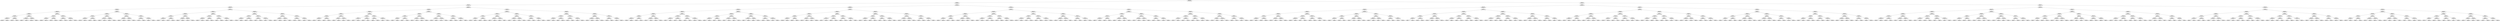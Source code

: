 ## [header material...]
## Command to get the layout: "dot -Teps thisfile > thisfile.eps"
graph "test"
{
node [shape="rectangle", fontsize=10, width=".2", height=".2", margin=0];
graph[fontsize=8];

n000 [label="clustersize = 14060
splitting feature:
((0.471,0.342)-(-0.915,-0.304))"] ;
n000 -- n001 ;
n001 [label="clustersize = 6237
splitting feature:
((-0.674,0.466)-(0.838,-0.192))"] ;
n001 -- n002 ;
n002 [label="clustersize = 4273
splitting feature:
((-0.519,-0.426)-(-0.911,0.886))"] ;
n002 -- n003 ;
n003 [label="clustersize = 2995
splitting feature:
((-0.576,0.581)-(-0.041,-0.84))"] ;
n003 -- n004 ;
n004 [label="clustersize = 1822
splitting feature:
((0.1,0.523)-(-0.669,-0.587))"] ;
n004 -- n005 ;
n005 [label="clustersize = 1429
splitting feature:
((-0.0199,0.693)-(-0.0358,-0.385))"] ;
n005 -- n006 ;
n006 [label="clustersize = 955
splitting feature:
((0.485,-0.436)-(-0.0819,-0.801))"] ;
n006 -- n007 ;
n007 [label="clustersize = 551
splitting feature:
((-0.541,-0.516)-(-0.322,-0.372))"] ;
n007 -- n008 ;
n008 [label="clustersize = 199
splitting feature:
((-0.798,0.833)-(-0.182,-0.735))"] ;
n008 -- n009 ;
n009 [label="clustersize = 99
pupil avg:
[ 0.33684109  0.12679971]"] ;
n008 -- n010 ;
n010 [label="clustersize = 100
pupil avg:
[ 0.22631255  0.20927341]"] ;
n007 -- n011 ;
n011 [label="clustersize = 352
splitting feature:
((0.607,0.805)-(0.433,0.307))"] ;
n011 -- n012 ;
n012 [label="clustersize = 60
pupil avg:
[ 0.57434511  0.16242345]"] ;
n011 -- n013 ;
n013 [label="clustersize = 292
pupil avg:
[ 0.42114795  0.1095116 ]"] ;
n006 -- n014 ;
n014 [label="clustersize = 404
splitting feature:
((-0.0435,-0.00949)-(0.109,0.326))"] ;
n014 -- n015 ;
n015 [label="clustersize = 198
splitting feature:
((-0.0807,0.654)-(0.00562,-0.0514))"] ;
n015 -- n016 ;
n016 [label="clustersize = 72
pupil avg:
[ 0.40394325 -0.01940142]"] ;
n015 -- n017 ;
n017 [label="clustersize = 126
pupil avg:
[ 0.09065673  0.01712448]"] ;
n014 -- n018 ;
n018 [label="clustersize = 206
splitting feature:
((0.216,0.849)-(-0.992,0.166))"] ;
n018 -- n019 ;
n019 [label="clustersize = 169
pupil avg:
[ 0.35291566  0.13386866]"] ;
n018 -- n020 ;
n020 [label="clustersize = 37
pupil avg:
[ 0.21509382 -0.05912223]"] ;
n005 -- n021 ;
n021 [label="clustersize = 474
splitting feature:
((-0.633,0.927)-(-0.266,0.224))"] ;
n021 -- n022 ;
n022 [label="clustersize = 143
splitting feature:
((-0.26,0.512)-(0.897,0.713))"] ;
n022 -- n023 ;
n023 [label="clustersize = 81
splitting feature:
((-0.214,0.2)-(0.239,-0.345))"] ;
n023 -- n024 ;
n024 [label="clustersize = 34
pupil avg:
[ 0.27016838  0.06369159]"] ;
n023 -- n025 ;
n025 [label="clustersize = 47
pupil avg:
[ 0.09608267  0.17765688]"] ;
n022 -- n026 ;
n026 [label="clustersize = 62
splitting feature:
((-0.453,-0.71)-(0.568,0.487))"] ;
n026 -- n027 ;
n027 [label="clustersize = 19
pupil avg:
[ 0.2011288   0.21361689]"] ;
n026 -- n028 ;
n028 [label="clustersize = 43
pupil avg:
[ 0.48900041  0.26902867]"] ;
n021 -- n029 ;
n029 [label="clustersize = 331
splitting feature:
((0.0586,-0.547)-(-0.34,0.218))"] ;
n029 -- n030 ;
n030 [label="clustersize = 161
splitting feature:
((-0.706,-0.783)-(-0.0494,0.982))"] ;
n030 -- n031 ;
n031 [label="clustersize = 33
pupil avg:
[-0.07922588  0.07570234]"] ;
n030 -- n032 ;
n032 [label="clustersize = 128
pupil avg:
[ 0.10748412  0.10627239]"] ;
n029 -- n033 ;
n033 [label="clustersize = 170
splitting feature:
((-0.339,0.93)-(-0.525,-0.659))"] ;
n033 -- n034 ;
n034 [label="clustersize = 118
pupil avg:
[ 0.2373332   0.00413083]"] ;
n033 -- n035 ;
n035 [label="clustersize = 52
pupil avg:
[ 0.0432161  -0.00281384]"] ;
n004 -- n036 ;
n036 [label="clustersize = 393
splitting feature:
((0.184,0.0762)-(-0.19,0.122))"] ;
n036 -- n037 ;
n037 [label="clustersize = 207
splitting feature:
((-0.382,0.736)-(0.194,0.852))"] ;
n037 -- n038 ;
n038 [label="clustersize = 118
splitting feature:
((0.477,-0.682)-(-0.533,0.971))"] ;
n038 -- n039 ;
n039 [label="clustersize = 69
splitting feature:
((0.855,0.937)-(-0.943,0.538))"] ;
n039 -- n040 ;
n040 [label="clustersize = 29
pupil avg:
[-0.0018812   0.14605795]"] ;
n039 -- n041 ;
n041 [label="clustersize = 40
pupil avg:
[-0.16587802  0.13420905]"] ;
n038 -- n042 ;
n042 [label="clustersize = 49
splitting feature:
((-0.613,-0.776)-(-0.646,0.805))"] ;
n042 -- n043 ;
n043 [label="clustersize = 25
pupil avg:
[-0.0290675   0.09419336]"] ;
n042 -- n044 ;
n044 [label="clustersize = 24
pupil avg:
[ 0.20364565  0.02239109]"] ;
n037 -- n045 ;
n045 [label="clustersize = 89
splitting feature:
((0.0913,-0.262)-(-0.67,0.414))"] ;
n045 -- n046 ;
n046 [label="clustersize = 26
splitting feature:
((0.208,0.717)-(-0.115,0.236))"] ;
n046 -- n047 ;
n047 [label="clustersize = 10
pupil avg:
[-0.13826858  0.21398572]"] ;
n046 -- n048 ;
n048 [label="clustersize = 16
pupil avg:
[ 0.05818901  0.15452893]"] ;
n045 -- n049 ;
n049 [label="clustersize = 63
splitting feature:
((-0.706,-0.0949)-(0.353,0.967))"] ;
n049 -- n050 ;
n050 [label="clustersize = 50
pupil avg:
[ 0.14399927  0.09824136]"] ;
n049 -- n051 ;
n051 [label="clustersize = 13
pupil avg:
[ 0.33227355  0.16852918]"] ;
n036 -- n052 ;
n052 [label="clustersize = 186
splitting feature:
((-0.00712,0.216)-(0.0863,-0.855))"] ;
n052 -- n053 ;
n053 [label="clustersize = 148
splitting feature:
((0.337,-0.962)-(-0.985,0.502))"] ;
n053 -- n054 ;
n054 [label="clustersize = 85
splitting feature:
((-0.209,0.945)-(-0.495,-0.124))"] ;
n054 -- n055 ;
n055 [label="clustersize = 22
pupil avg:
[ 0.23462289 -0.0605445 ]"] ;
n054 -- n056 ;
n056 [label="clustersize = 63
pupil avg:
[ 0.09366061  0.02315995]"] ;
n053 -- n057 ;
n057 [label="clustersize = 63
splitting feature:
((-0.713,0.287)-(0.0345,-0.57))"] ;
n057 -- n058 ;
n058 [label="clustersize = 50
pupil avg:
[ 0.10801814 -0.08021841]"] ;
n057 -- n059 ;
n059 [label="clustersize = 13
pupil avg:
[-0.15903402 -0.16197697]"] ;
n052 -- n060 ;
n060 [label="clustersize = 38
splitting feature:
((-0.447,-0.032)-(-0.685,0.418))"] ;
n060 -- n061 ;
n061 [label="clustersize = 18
splitting feature:
((0.368,-0.319)-(-0.592,0.664))"] ;
n061 -- n062 ;
n062 [label="clustersize = 5
pupil avg:
[-0.56102777 -0.15799954]"] ;
n061 -- n063 ;
n063 [label="clustersize = 13
pupil avg:
[-0.12442033 -0.20453246]"] ;
n060 -- n064 ;
n064 [label="clustersize = 20
splitting feature:
((-0.218,0.473)-(-0.0926,-0.57))"] ;
n064 -- n065 ;
n065 [label="clustersize = 12
pupil avg:
[ 0.10531538 -0.0394639 ]"] ;
n064 -- n066 ;
n066 [label="clustersize = 8
pupil avg:
[-0.13513844  0.08487566]"] ;
n003 -- n067 ;
n067 [label="clustersize = 1173
splitting feature:
((-0.36,0.379)-(-0.0376,0.966))"] ;
n067 -- n068 ;
n068 [label="clustersize = 724
splitting feature:
((-0.229,-0.308)-(-0.00815,0.852))"] ;
n068 -- n069 ;
n069 [label="clustersize = 558
splitting feature:
((0.261,0.231)-(-0.0443,-0.347))"] ;
n069 -- n070 ;
n070 [label="clustersize = 174
splitting feature:
((-0.0338,0.478)-(0.092,-0.244))"] ;
n070 -- n071 ;
n071 [label="clustersize = 77
splitting feature:
((-0.253,0.0347)-(0.0363,0.239))"] ;
n071 -- n072 ;
n072 [label="clustersize = 34
pupil avg:
[-0.05849531 -0.02951181]"] ;
n071 -- n073 ;
n073 [label="clustersize = 43
pupil avg:
[ 0.13655137  0.05212475]"] ;
n070 -- n074 ;
n074 [label="clustersize = 97
splitting feature:
((-0.138,-0.328)-(0.298,-0.541))"] ;
n074 -- n075 ;
n075 [label="clustersize = 58
pupil avg:
[-0.0057518   0.12117097]"] ;
n074 -- n076 ;
n076 [label="clustersize = 39
pupil avg:
[-0.20637541  0.19605372]"] ;
n069 -- n077 ;
n077 [label="clustersize = 384
splitting feature:
((0.415,-0.478)-(-0.776,-0.921))"] ;
n077 -- n078 ;
n078 [label="clustersize = 256
splitting feature:
((-0.277,0.953)-(-0.484,-0.205))"] ;
n078 -- n079 ;
n079 [label="clustersize = 27
pupil avg:
[ 0.13341869 -0.0599346 ]"] ;
n078 -- n080 ;
n080 [label="clustersize = 229
pupil avg:
[-0.13766416  0.06035211]"] ;
n077 -- n081 ;
n081 [label="clustersize = 128
splitting feature:
((0.537,0.627)-(0.0754,1))"] ;
n081 -- n082 ;
n082 [label="clustersize = 76
pupil avg:
[-0.32754174 -0.09280055]"] ;
n081 -- n083 ;
n083 [label="clustersize = 52
pupil avg:
[-0.10113018 -0.10699883]"] ;
n068 -- n084 ;
n084 [label="clustersize = 166
splitting feature:
((-0.684,0.696)-(0.601,-0.56))"] ;
n084 -- n085 ;
n085 [label="clustersize = 78
splitting feature:
((-0.0593,-0.21)-(0.369,-0.891))"] ;
n085 -- n086 ;
n086 [label="clustersize = 55
splitting feature:
((-0.562,0.258)-(-0.529,0.193))"] ;
n086 -- n087 ;
n087 [label="clustersize = 20
pupil avg:
[ 0.18642045 -0.04342858]"] ;
n086 -- n088 ;
n088 [label="clustersize = 35
pupil avg:
[-0.03881144  0.00119469]"] ;
n085 -- n089 ;
n089 [label="clustersize = 23
splitting feature:
((0.158,0.256)-(0.89,0.924))"] ;
n089 -- n090 ;
n090 [label="clustersize = 19
pupil avg:
[ 0.1887545  0.0028035]"] ;
n089 -- n091 ;
n091 [label="clustersize = 4
pupil avg:
[ 0.67456897  0.18318966]"] ;
n084 -- n092 ;
n092 [label="clustersize = 88
splitting feature:
((0.0342,-0.61)-(-0.465,0.992))"] ;
n092 -- n093 ;
n093 [label="clustersize = 75
splitting feature:
((-0.655,0.414)-(-0.485,0.868))"] ;
n093 -- n094 ;
n094 [label="clustersize = 55
pupil avg:
[-0.12564803  0.18470317]"] ;
n093 -- n095 ;
n095 [label="clustersize = 20
pupil avg:
[ 0.15661634  0.08501335]"] ;
n092 -- n096 ;
n096 [label="clustersize = 13
splitting feature:
((0.715,-0.0353)-(-0.895,-0.686))"] ;
n096 -- n097 ;
n097 [label="clustersize = 7
pupil avg:
[ 0.06187383  0.07958658]"] ;
n096 -- n098 ;
n098 [label="clustersize = 6
pupil avg:
[ 0.53205852  0.06770762]"] ;
n067 -- n099 ;
n099 [label="clustersize = 449
splitting feature:
((-0.171,0.538)-(0.263,-0.0966))"] ;
n099 -- n100 ;
n100 [label="clustersize = 215
splitting feature:
((-0.756,0.537)-(-0.518,-0.294))"] ;
n100 -- n101 ;
n101 [label="clustersize = 81
splitting feature:
((-0.655,-0.72)-(-0.724,0.96))"] ;
n101 -- n102 ;
n102 [label="clustersize = 32
splitting feature:
((0.851,0.829)-(0.438,-0.948))"] ;
n102 -- n103 ;
n103 [label="clustersize = 6
pupil avg:
[-0.10101101 -0.18563888]"] ;
n102 -- n104 ;
n104 [label="clustersize = 26
pupil avg:
[ 0.16738965  0.04881753]"] ;
n101 -- n105 ;
n105 [label="clustersize = 49
splitting feature:
((0.0824,-0.347)-(-0.698,-0.906))"] ;
n105 -- n106 ;
n106 [label="clustersize = 43
pupil avg:
[ 0.26991392  0.0470261 ]"] ;
n105 -- n107 ;
n107 [label="clustersize = 6
pupil avg:
[ 0.60816141  0.03804423]"] ;
n100 -- n108 ;
n108 [label="clustersize = 134
splitting feature:
((0.373,-0.938)-(-0.128,-0.249))"] ;
n108 -- n109 ;
n109 [label="clustersize = 28
splitting feature:
((-0.482,0.814)-(-0.522,-0.324))"] ;
n109 -- n110 ;
n110 [label="clustersize = 10
pupil avg:
[ 0.50811393  0.13217784]"] ;
n109 -- n111 ;
n111 [label="clustersize = 18
pupil avg:
[ 0.21366707  0.05495785]"] ;
n108 -- n112 ;
n112 [label="clustersize = 106
splitting feature:
((0.111,0.335)-(-0.0727,-0.652))"] ;
n112 -- n113 ;
n113 [label="clustersize = 52
pupil avg:
[ 0.16297407  0.00271712]"] ;
n112 -- n114 ;
n114 [label="clustersize = 54
pupil avg:
[-0.102032   -0.05961492]"] ;
n099 -- n115 ;
n115 [label="clustersize = 234
splitting feature:
((-0.636,0.48)-(-0.181,-0.56))"] ;
n115 -- n116 ;
n116 [label="clustersize = 89
splitting feature:
((-0.633,0.081)-(-0.893,-0.889))"] ;
n116 -- n117 ;
n117 [label="clustersize = 75
splitting feature:
((-0.353,0.0942)-(-0.541,-0.716))"] ;
n117 -- n118 ;
n118 [label="clustersize = 17
pupil avg:
[ 0.26385499  0.18078163]"] ;
n117 -- n119 ;
n119 [label="clustersize = 58
pupil avg:
[ 0.03795564  0.16398578]"] ;
n116 -- n120 ;
n120 [label="clustersize = 14
splitting feature:
((-0.595,-0.43)-(0.317,0.86))"] ;
n120 -- n121 ;
n121 [label="clustersize = 5
pupil avg:
[ 0.12063494  0.14573627]"] ;
n120 -- n122 ;
n122 [label="clustersize = 9
pupil avg:
[ 0.64182988  0.2611531 ]"] ;
n115 -- n123 ;
n123 [label="clustersize = 145
splitting feature:
((-0.928,0.921)-(-0.823,0.546))"] ;
n123 -- n124 ;
n124 [label="clustersize = 28
splitting feature:
((-0.627,-0.189)-(-0.625,-0.681))"] ;
n124 -- n125 ;
n125 [label="clustersize = 16
pupil avg:
[-0.08187167  0.03989345]"] ;
n124 -- n126 ;
n126 [label="clustersize = 12
pupil avg:
[-0.45288301  0.17811374]"] ;
n123 -- n127 ;
n127 [label="clustersize = 117
splitting feature:
((0.184,-0.708)-(0.984,-0.33))"] ;
n127 -- n128 ;
n128 [label="clustersize = 103
pupil avg:
[ 0.05620783  0.14707182]"] ;
n127 -- n129 ;
n129 [label="clustersize = 14
pupil avg:
[-0.20323602  0.08502465]"] ;
n002 -- n130 ;
n130 [label="clustersize = 1278
splitting feature:
((-0.0655,-0.369)-(0.14,0.652))"] ;
n130 -- n131 ;
n131 [label="clustersize = 332
splitting feature:
((-0.435,-0.796)-(0.526,0.75))"] ;
n131 -- n132 ;
n132 [label="clustersize = 130
splitting feature:
((-0.0177,-0.596)-(-0.668,0.0898))"] ;
n132 -- n133 ;
n133 [label="clustersize = 72
splitting feature:
((0.135,-0.247)-(-0.317,0.516))"] ;
n133 -- n134 ;
n134 [label="clustersize = 48
splitting feature:
((0.537,-0.86)-(0.536,0.604))"] ;
n134 -- n135 ;
n135 [label="clustersize = 36
splitting feature:
((0.653,0.163)-(-0.015,0.273))"] ;
n135 -- n136 ;
n136 [label="clustersize = 4
pupil avg:
[-0.66366121  0.36915303]"] ;
n135 -- n137 ;
n137 [label="clustersize = 32
pupil avg:
[-0.29954542  0.1074632 ]"] ;
n134 -- n138 ;
n138 [label="clustersize = 12
splitting feature:
((-0.583,-0.795)-(0.465,0.289))"] ;
n138 -- n139 ;
n139 [label="clustersize = 6
pupil avg:
[-0.15816386 -0.23221333]"] ;
n138 -- n140 ;
n140 [label="clustersize = 6
pupil avg:
[ 0.06263671  0.18863204]"] ;
n133 -- n141 ;
n141 [label="clustersize = 24
splitting feature:
((0.0296,0.216)-(-0.173,-0.957))"] ;
n141 -- n142 ;
n142 [label="clustersize = 14
splitting feature:
((-0.679,-0.253)-(-0.76,-0.145))"] ;
n142 -- n143 ;
n143 [label="clustersize = 8
pupil avg:
[ 0.06742756 -0.04635541]"] ;
n142 -- n144 ;
n144 [label="clustersize = 6
pupil avg:
[ 0.34359875 -0.15063392]"] ;
n141 -- n145 ;
n145 [label="clustersize = 10
splitting feature:
((-0.913,0.237)-(0.577,-0.786))"] ;
n145 -- n146 ;
n146 [label="clustersize = 4
pupil avg:
[ 0.05769191 -0.24346501]"] ;
n145 -- n147 ;
n147 [label="clustersize = 6
pupil avg:
[-0.48096134 -0.13802012]"] ;
n132 -- n148 ;
n148 [label="clustersize = 58
splitting feature:
((-0.34,0.415)-(-0.645,-0.209))"] ;
n148 -- n149 ;
n149 [label="clustersize = 27
splitting feature:
((0.497,0.159)-(-0.693,-0.84))"] ;
n149 -- n150 ;
n150 [label="clustersize = 18
splitting feature:
((-0.441,-0.238)-(-0.372,-0.165))"] ;
n150 -- n151 ;
n151 [label="clustersize = 6
pupil avg:
[ 0.2496056   0.12771222]"] ;
n150 -- n152 ;
n152 [label="clustersize = 12
pupil avg:
[ 0.33631106 -0.12205678]"] ;
n149 -- n153 ;
n153 [label="clustersize = 9
splitting feature:
((-0.444,0.644)-(-0.0986,0.456))"] ;
n153 -- n154 ;
n154 [label="clustersize = 5
pupil avg:
[ 0.60473856 -0.22254902]"] ;
n153 -- n155 ;
n155 [label="clustersize = 4
pupil avg:
[ 0.60472222 -0.01027778]"] ;
n148 -- n156 ;
n156 [label="clustersize = 31
splitting feature:
((0.387,0.419)-(-0.603,0.471))"] ;
n156 -- n157 ;
n157 [label="clustersize = 12
splitting feature:
((-0.54,0.293)-(-0.239,0.968))"] ;
n157 -- n158 ;
n158 [label="clustersize = 4
pupil avg:
[ 0.15490969  0.26020525]"] ;
n157 -- n159 ;
n159 [label="clustersize = 8
pupil avg:
[-0.29821922  0.14459047]"] ;
n156 -- n160 ;
n160 [label="clustersize = 19
splitting feature:
((0.296,-0.863)-(0.572,0.0464))"] ;
n160 -- n161 ;
n161 [label="clustersize = 8
pupil avg:
[ 0.31190979 -0.03574446]"] ;
n160 -- n162 ;
n162 [label="clustersize = 11
pupil avg:
[ 0.12375747  0.02814931]"] ;
n131 -- n163 ;
n163 [label="clustersize = 202
splitting feature:
((-0.0644,-0.0747)-(-0.251,0.49))"] ;
n163 -- n164 ;
n164 [label="clustersize = 106
splitting feature:
((-0.496,-0.934)-(0.83,-0.32))"] ;
n164 -- n165 ;
n165 [label="clustersize = 37
splitting feature:
((-0.784,-0.0612)-(0.488,-0.761))"] ;
n165 -- n166 ;
n166 [label="clustersize = 28
splitting feature:
((0.6,-0.437)-(0.394,0.618))"] ;
n166 -- n167 ;
n167 [label="clustersize = 5
pupil avg:
[ 0.02175046  0.2797633 ]"] ;
n166 -- n168 ;
n168 [label="clustersize = 23
pupil avg:
[ 0.31418643  0.00570049]"] ;
n165 -- n169 ;
n169 [label="clustersize = 9
splitting feature:
((0.405,0.422)-(-0.471,-0.253))"] ;
n169 -- n170 ;
n170 [label="clustersize = 4
pupil avg:
[-0.39580897  0.16111111]"] ;
n169 -- n171 ;
n171 [label="clustersize = 5
pupil avg:
[ 0.01747049 -0.04546192]"] ;
n164 -- n172 ;
n172 [label="clustersize = 69
splitting feature:
((-0.491,-0.332)-(0.241,0.291))"] ;
n172 -- n173 ;
n173 [label="clustersize = 9
splitting feature:
((0.914,-0.973)-(0.238,-0.634))"] ;
n173 -- n174 ;
n174 [label="clustersize = 4
pupil avg:
[ 0.77258801  0.16324643]"] ;
n173 -- n175 ;
n175 [label="clustersize = 5
pupil avg:
[ 0.39829077  0.11200524]"] ;
n172 -- n176 ;
n176 [label="clustersize = 60
splitting feature:
((0.331,-0.862)-(-0.669,0.818))"] ;
n176 -- n177 ;
n177 [label="clustersize = 13
pupil avg:
[ 0.11825849  0.19853489]"] ;
n176 -- n178 ;
n178 [label="clustersize = 47
pupil avg:
[ 0.33561296  0.15364877]"] ;
n163 -- n179 ;
n179 [label="clustersize = 96
splitting feature:
((0.186,0.487)-(-0.94,0.0246))"] ;
n179 -- n180 ;
n180 [label="clustersize = 63
splitting feature:
((0.715,0.135)-(-0.844,-0.974))"] ;
n180 -- n181 ;
n181 [label="clustersize = 44
splitting feature:
((-0.847,-0.487)-(0.429,-0.862))"] ;
n181 -- n182 ;
n182 [label="clustersize = 24
pupil avg:
[ 0.307869   -0.06375583]"] ;
n181 -- n183 ;
n183 [label="clustersize = 20
pupil avg:
[ 0.39902559  0.05311759]"] ;
n180 -- n184 ;
n184 [label="clustersize = 19
splitting feature:
((-0.661,0.116)-(-0.0596,-0.49))"] ;
n184 -- n185 ;
n185 [label="clustersize = 8
pupil avg:
[ 0.62291172 -0.11369276]"] ;
n184 -- n186 ;
n186 [label="clustersize = 11
pupil avg:
[ 0.26171206 -0.13252212]"] ;
n179 -- n187 ;
n187 [label="clustersize = 33
splitting feature:
((-0.125,0.84)-(0.0239,0.318))"] ;
n187 -- n188 ;
n188 [label="clustersize = 20
splitting feature:
((0.842,-0.441)-(-0.238,-0.974))"] ;
n188 -- n189 ;
n189 [label="clustersize = 9
pupil avg:
[ 0.79236009 -0.0981834 ]"] ;
n188 -- n190 ;
n190 [label="clustersize = 11
pupil avg:
[ 0.60310785 -0.16828574]"] ;
n187 -- n191 ;
n191 [label="clustersize = 13
splitting feature:
((0.533,-0.00138)-(-0.989,0.872))"] ;
n191 -- n192 ;
n192 [label="clustersize = 4
pupil avg:
[ 0.16538644  0.01007587]"] ;
n191 -- n193 ;
n193 [label="clustersize = 9
pupil avg:
[ 0.41954853 -0.15782051]"] ;
n130 -- n194 ;
n194 [label="clustersize = 946
splitting feature:
((0.777,-0.651)-(-0.942,0.154))"] ;
n194 -- n195 ;
n195 [label="clustersize = 181
splitting feature:
((0.391,0.917)-(-0.341,0.938))"] ;
n195 -- n196 ;
n196 [label="clustersize = 113
splitting feature:
((-0.677,0.847)-(-0.222,-0.641))"] ;
n196 -- n197 ;
n197 [label="clustersize = 82
splitting feature:
((-0.717,0.757)-(0.298,0.315))"] ;
n197 -- n198 ;
n198 [label="clustersize = 42
splitting feature:
((-0.117,0.412)-(0.268,0.478))"] ;
n198 -- n199 ;
n199 [label="clustersize = 23
pupil avg:
[ 0.736786    0.12540335]"] ;
n198 -- n200 ;
n200 [label="clustersize = 19
pupil avg:
[ 0.57923486  0.22821294]"] ;
n197 -- n201 ;
n201 [label="clustersize = 40
splitting feature:
((-0.781,0.185)-(-0.451,0.644))"] ;
n201 -- n202 ;
n202 [label="clustersize = 25
pupil avg:
[ 0.36622883  0.22279612]"] ;
n201 -- n203 ;
n203 [label="clustersize = 15
pupil avg:
[ 0.59639979  0.26884983]"] ;
n196 -- n204 ;
n204 [label="clustersize = 31
splitting feature:
((0.822,-0.693)-(0.866,0.364))"] ;
n204 -- n205 ;
n205 [label="clustersize = 17
splitting feature:
((0.639,-0.134)-(-0.224,0.968))"] ;
n205 -- n206 ;
n206 [label="clustersize = 7
pupil avg:
[ 0.26229397  0.21212034]"] ;
n205 -- n207 ;
n207 [label="clustersize = 10
pupil avg:
[ 0.56844063  0.16388095]"] ;
n204 -- n208 ;
n208 [label="clustersize = 14
splitting feature:
((0.144,-0.841)-(-0.0281,-0.333))"] ;
n208 -- n209 ;
n209 [label="clustersize = 6
pupil avg:
[-0.03579365  0.14899351]"] ;
n208 -- n210 ;
n210 [label="clustersize = 8
pupil avg:
[ 0.29008109  0.21717437]"] ;
n195 -- n211 ;
n211 [label="clustersize = 68
splitting feature:
((0.425,0.455)-(-0.67,0.258))"] ;
n211 -- n212 ;
n212 [label="clustersize = 34
splitting feature:
((0.239,-0.633)-(-0.48,-0.544))"] ;
n212 -- n213 ;
n213 [label="clustersize = 25
splitting feature:
((-0.143,-0.882)-(0.709,0.309))"] ;
n213 -- n214 ;
n214 [label="clustersize = 4
pupil avg:
[ 0.60261005  0.11510891]"] ;
n213 -- n215 ;
n215 [label="clustersize = 21
pupil avg:
[ 0.49534302  0.25904204]"] ;
n212 -- n216 ;
n216 [label="clustersize = 9
splitting feature:
((0.766,-0.979)-(-0.953,-0.317))"] ;
n216 -- n217 ;
n217 [label="clustersize = 4
pupil avg:
[ 0.51574074  0.20330688]"] ;
n216 -- n218 ;
n218 [label="clustersize = 5
pupil avg:
[ 0.93710623  0.06612637]"] ;
n211 -- n219 ;
n219 [label="clustersize = 34
splitting feature:
((0.456,0.97)-(0.834,-0.0228))"] ;
n219 -- n220 ;
n220 [label="clustersize = 23
splitting feature:
((-0.15,0.464)-(-0.633,0.272))"] ;
n220 -- n221 ;
n221 [label="clustersize = 17
pupil avg:
[ 0.62941176 -0.0386226 ]"] ;
n220 -- n222 ;
n222 [label="clustersize = 6
pupil avg:
[ 0.55527685  0.07941079]"] ;
n219 -- n223 ;
n223 [label="clustersize = 11
splitting feature:
((0.17,-0.0362)-(-0.698,0.107))"] ;
n223 -- n224 ;
n224 [label="clustersize = 4
pupil avg:
[ 0.21517857  0.04458655]"] ;
n223 -- n225 ;
n225 [label="clustersize = 7
pupil avg:
[ 0.59239624  0.06105164]"] ;
n194 -- n226 ;
n226 [label="clustersize = 765
splitting feature:
((0.474,0.948)-(0.83,0.209))"] ;
n226 -- n227 ;
n227 [label="clustersize = 568
splitting feature:
((-0.771,0.666)-(0.79,0.0708))"] ;
n227 -- n228 ;
n228 [label="clustersize = 489
splitting feature:
((-0.471,0.573)-(-0.808,-0.419))"] ;
n228 -- n229 ;
n229 [label="clustersize = 420
splitting feature:
((-0.411,0.75)-(0.406,0.0755))"] ;
n229 -- n230 ;
n230 [label="clustersize = 344
pupil avg:
[ 0.54733682 -0.06466697]"] ;
n229 -- n231 ;
n231 [label="clustersize = 76
pupil avg:
[ 0.53778928  0.10345457]"] ;
n228 -- n232 ;
n232 [label="clustersize = 69
splitting feature:
((-0.894,-0.0197)-(-0.0745,0.98))"] ;
n232 -- n233 ;
n233 [label="clustersize = 31
pupil avg:
[ 0.39449983  0.081924  ]"] ;
n232 -- n234 ;
n234 [label="clustersize = 38
pupil avg:
[ 0.54567096  0.12159846]"] ;
n227 -- n235 ;
n235 [label="clustersize = 79
splitting feature:
((0.286,0.114)-(0.00678,0.992))"] ;
n235 -- n236 ;
n236 [label="clustersize = 28
splitting feature:
((0.648,0.447)-(0.676,-0.705))"] ;
n236 -- n237 ;
n237 [label="clustersize = 23
pupil avg:
[ 0.30255794  0.20268102]"] ;
n236 -- n238 ;
n238 [label="clustersize = 5
pupil avg:
[-0.01629997  0.15331071]"] ;
n235 -- n239 ;
n239 [label="clustersize = 51
splitting feature:
((-0.524,0.16)-(-0.417,0.385))"] ;
n239 -- n240 ;
n240 [label="clustersize = 8
pupil avg:
[ 0.56828862  0.13839105]"] ;
n239 -- n241 ;
n241 [label="clustersize = 43
pupil avg:
[ 0.42658206  0.18188082]"] ;
n226 -- n242 ;
n242 [label="clustersize = 197
splitting feature:
((-0.407,0.621)-(0.239,0.435))"] ;
n242 -- n243 ;
n243 [label="clustersize = 83
splitting feature:
((-0.556,0.886)-(0.536,-0.257))"] ;
n243 -- n244 ;
n244 [label="clustersize = 75
splitting feature:
((-0.466,-0.195)-(-0.0975,0.491))"] ;
n244 -- n245 ;
n245 [label="clustersize = 17
pupil avg:
[ 0.19268278 -0.14225997]"] ;
n244 -- n246 ;
n246 [label="clustersize = 58
pupil avg:
[ 0.36369146 -0.15784324]"] ;
n243 -- n247 ;
n247 [label="clustersize = 8
splitting feature:
((0.637,-0.439)-(0.784,-0.63))"] ;
n247 -- n248 ;
n248 [label="clustersize = 4
pupil avg:
[ 0.49577922 -0.0684632 ]"] ;
n247 -- n249 ;
n249 [label="clustersize = 4
pupil avg:
[ 0.66661797 -0.06454004]"] ;
n242 -- n250 ;
n250 [label="clustersize = 114
splitting feature:
((0.182,0.447)-(0.134,-0.00739))"] ;
n250 -- n251 ;
n251 [label="clustersize = 72
splitting feature:
((0.833,0.289)-(0.252,-0.463))"] ;
n251 -- n252 ;
n252 [label="clustersize = 50
pupil avg:
[ 0.20027158 -0.04229925]"] ;
n251 -- n253 ;
n253 [label="clustersize = 22
pupil avg:
[ 0.47100359  0.10231637]"] ;
n250 -- n254 ;
n254 [label="clustersize = 42
splitting feature:
((0.132,-0.382)-(-0.636,0.735))"] ;
n254 -- n255 ;
n255 [label="clustersize = 13
pupil avg:
[ 0.23603146  0.08814958]"] ;
n254 -- n256 ;
n256 [label="clustersize = 29
pupil avg:
[-0.02723691  0.01182755]"] ;
n001 -- n257 ;
n257 [label="clustersize = 1964
splitting feature:
((0.173,0.807)-(-0.558,-0.183))"] ;
n257 -- n258 ;
n258 [label="clustersize = 923
splitting feature:
((0.505,0.988)-(0.0858,-0.809))"] ;
n258 -- n259 ;
n259 [label="clustersize = 324
splitting feature:
((0.333,0.0275)-(0.083,0.852))"] ;
n259 -- n260 ;
n260 [label="clustersize = 156
splitting feature:
((-0.176,-0.683)-(-0.601,0.528))"] ;
n260 -- n261 ;
n261 [label="clustersize = 99
splitting feature:
((0.691,-0.468)-(-0.297,-0.493))"] ;
n261 -- n262 ;
n262 [label="clustersize = 28
splitting feature:
((0.245,0.69)-(0.0951,0.286))"] ;
n262 -- n263 ;
n263 [label="clustersize = 15
splitting feature:
((-0.861,0.966)-(-0.145,-0.932))"] ;
n263 -- n264 ;
n264 [label="clustersize = 6
pupil avg:
[ 0.27374521  0.29634078]"] ;
n263 -- n265 ;
n265 [label="clustersize = 9
pupil avg:
[ 0.63669396  0.40009512]"] ;
n262 -- n266 ;
n266 [label="clustersize = 13
splitting feature:
((-0.326,-0.769)-(-0.97,0.778))"] ;
n266 -- n267 ;
n267 [label="clustersize = 8
pupil avg:
[ 0.01170255  0.29158893]"] ;
n266 -- n268 ;
n268 [label="clustersize = 5
pupil avg:
[ 0.32504113  0.29417382]"] ;
n261 -- n269 ;
n269 [label="clustersize = 71
splitting feature:
((0.27,-0.861)-(-0.823,-0.947))"] ;
n269 -- n270 ;
n270 [label="clustersize = 50
splitting feature:
((-0.415,-0.148)-(0.415,0.239))"] ;
n270 -- n271 ;
n271 [label="clustersize = 17
pupil avg:
[-0.02981977  0.18641744]"] ;
n270 -- n272 ;
n272 [label="clustersize = 33
pupil avg:
[ 0.11512703  0.27886712]"] ;
n269 -- n273 ;
n273 [label="clustersize = 21
splitting feature:
((-0.773,0.934)-(0.442,-0.56))"] ;
n273 -- n274 ;
n274 [label="clustersize = 6
pupil avg:
[ 0.13221755  0.09562488]"] ;
n273 -- n275 ;
n275 [label="clustersize = 15
pupil avg:
[ 0.37457674  0.28282913]"] ;
n260 -- n276 ;
n276 [label="clustersize = 57
splitting feature:
((0.799,-0.715)-(0.0173,-0.738))"] ;
n276 -- n277 ;
n277 [label="clustersize = 28
splitting feature:
((-0.628,-0.752)-(-0.0364,-0.803))"] ;
n277 -- n278 ;
n278 [label="clustersize = 10
splitting feature:
((-0.943,-0.915)-(-0.112,0.208))"] ;
n278 -- n279 ;
n279 [label="clustersize = 6
pupil avg:
[ 0.52264132  0.32747337]"] ;
n278 -- n280 ;
n280 [label="clustersize = 4
pupil avg:
[ 0.35968468  0.11497748]"] ;
n277 -- n281 ;
n281 [label="clustersize = 18
splitting feature:
((-0.00564,0.0252)-(-0.304,-0.101))"] ;
n281 -- n282 ;
n282 [label="clustersize = 13
pupil avg:
[ 0.66959011  0.34412828]"] ;
n281 -- n283 ;
n283 [label="clustersize = 5
pupil avg:
[ 0.50446936  0.38057221]"] ;
n276 -- n284 ;
n284 [label="clustersize = 29
splitting feature:
((-0.542,0.873)-(0.886,0.196))"] ;
n284 -- n285 ;
n285 [label="clustersize = 9
splitting feature:
((0.578,-0.673)-(-0.79,0.425))"] ;
n285 -- n286 ;
n286 [label="clustersize = 5
pupil avg:
[ 0.32093912  0.32254982]"] ;
n285 -- n287 ;
n287 [label="clustersize = 4
pupil avg:
[ 0.64479252  0.22142028]"] ;
n284 -- n288 ;
n288 [label="clustersize = 20
splitting feature:
((0.432,-0.876)-(-0.0638,-0.738))"] ;
n288 -- n289 ;
n289 [label="clustersize = 10
pupil avg:
[ 0.16371907  0.25632656]"] ;
n288 -- n290 ;
n290 [label="clustersize = 10
pupil avg:
[ 0.22249835  0.36633988]"] ;
n259 -- n291 ;
n291 [label="clustersize = 168
splitting feature:
((0.113,0.59)-(0.446,-0.455))"] ;
n291 -- n292 ;
n292 [label="clustersize = 134
splitting feature:
((-0.345,0.867)-(0.793,0.934))"] ;
n292 -- n293 ;
n293 [label="clustersize = 98
splitting feature:
((0.416,0.394)-(0.444,0.988))"] ;
n293 -- n294 ;
n294 [label="clustersize = 61
splitting feature:
((-0.669,-0.903)-(-0.417,0.235))"] ;
n294 -- n295 ;
n295 [label="clustersize = 7
pupil avg:
[ 0.35269002  0.09309275]"] ;
n294 -- n296 ;
n296 [label="clustersize = 54
pupil avg:
[ 0.48984053  0.25410892]"] ;
n293 -- n297 ;
n297 [label="clustersize = 37
splitting feature:
((-0.851,0.639)-(0.993,-0.0741))"] ;
n297 -- n298 ;
n298 [label="clustersize = 9
pupil avg:
[ 0.42246679 -0.01178542]"] ;
n297 -- n299 ;
n299 [label="clustersize = 28
pupil avg:
[ 0.72550982  0.23290591]"] ;
n292 -- n300 ;
n300 [label="clustersize = 36
splitting feature:
((0.506,-0.228)-(-0.257,-0.222))"] ;
n300 -- n301 ;
n301 [label="clustersize = 15
splitting feature:
((-0.242,-0.185)-(0.753,-0.0285))"] ;
n301 -- n302 ;
n302 [label="clustersize = 6
pupil avg:
[ 0.40141093  0.29770723]"] ;
n301 -- n303 ;
n303 [label="clustersize = 9
pupil avg:
[ 0.57753877  0.21086203]"] ;
n300 -- n304 ;
n304 [label="clustersize = 21
splitting feature:
((0.704,-0.709)-(0.256,0.0473))"] ;
n304 -- n305 ;
n305 [label="clustersize = 8
pupil avg:
[-0.11390663  0.00167086]"] ;
n304 -- n306 ;
n306 [label="clustersize = 13
pupil avg:
[ 0.31342013  0.18731565]"] ;
n291 -- n307 ;
n307 [label="clustersize = 34
splitting feature:
((-0.22,-0.0166)-(0.634,0.981))"] ;
n307 -- n308 ;
n308 [label="clustersize = 16
splitting feature:
((-0.41,-0.158)-(0.96,-0.272))"] ;
n308 -- n309 ;
n309 [label="clustersize = 8
splitting feature:
((-0.536,-0.00446)-(0.719,-0.398))"] ;
n309 -- n310 ;
n310 [label="clustersize = 4
pupil avg:
[ 0.17697368  0.07274436]"] ;
n309 -- n311 ;
n311 [label="clustersize = 4
pupil avg:
[ 0.32323848  0.26490515]"] ;
n308 -- n312 ;
n312 [label="clustersize = 8
splitting feature:
((-0.73,0.758)-(0.456,0.478))"] ;
n312 -- n313 ;
n313 [label="clustersize = 4
pupil avg:
[ 0.82349896  0.03405797]"] ;
n312 -- n314 ;
n314 [label="clustersize = 4
pupil avg:
[ 0.33931372  0.19301632]"] ;
n307 -- n315 ;
n315 [label="clustersize = 18
splitting feature:
((-0.278,0.852)-(-0.353,0.556))"] ;
n315 -- n316 ;
n316 [label="clustersize = 8
splitting feature:
((0.468,0.0518)-(-0.674,-0.197))"] ;
n316 -- n317 ;
n317 [label="clustersize = 4
pupil avg:
[-0.44398794  0.26603372]"] ;
n316 -- n318 ;
n318 [label="clustersize = 4
pupil avg:
[-0.35672906  0.08622995]"] ;
n315 -- n319 ;
n319 [label="clustersize = 10
splitting feature:
((0.234,0.545)-(0.125,-0.00394))"] ;
n319 -- n320 ;
n320 [label="clustersize = 5
pupil avg:
[ 0.5312277  0.3074827]"] ;
n319 -- n321 ;
n321 [label="clustersize = 5
pupil avg:
[ 0.13843844  0.08318318]"] ;
n258 -- n322 ;
n322 [label="clustersize = 599
splitting feature:
((-0.374,0.57)-(0.0437,-0.74))"] ;
n322 -- n323 ;
n323 [label="clustersize = 196
splitting feature:
((-0.387,-0.503)-(-0.634,-0.175))"] ;
n323 -- n324 ;
n324 [label="clustersize = 157
splitting feature:
((0.234,-0.193)-(-0.148,0.616))"] ;
n324 -- n325 ;
n325 [label="clustersize = 90
splitting feature:
((0.344,0.995)-(-0.962,0.927))"] ;
n325 -- n326 ;
n326 [label="clustersize = 69
splitting feature:
((0.244,0.303)-(0.187,-0.502))"] ;
n326 -- n327 ;
n327 [label="clustersize = 53
pupil avg:
[ 0.31739761  0.30563569]"] ;
n326 -- n328 ;
n328 [label="clustersize = 16
pupil avg:
[ 0.03810633  0.20808181]"] ;
n325 -- n329 ;
n329 [label="clustersize = 21
splitting feature:
((0.7,0.269)-(-0.515,0.425))"] ;
n329 -- n330 ;
n330 [label="clustersize = 16
pupil avg:
[-0.18295493  0.26041236]"] ;
n329 -- n331 ;
n331 [label="clustersize = 5
pupil avg:
[ 0.17366502  0.01975793]"] ;
n324 -- n332 ;
n332 [label="clustersize = 67
splitting feature:
((-0.0914,0.477)-(-0.344,-0.0389))"] ;
n332 -- n333 ;
n333 [label="clustersize = 35
splitting feature:
((-0.381,0.806)-(0.174,-0.327))"] ;
n333 -- n334 ;
n334 [label="clustersize = 16
pupil avg:
[ 0.51473857  0.07513526]"] ;
n333 -- n335 ;
n335 [label="clustersize = 19
pupil avg:
[ 0.23919525  0.16407986]"] ;
n332 -- n336 ;
n336 [label="clustersize = 32
splitting feature:
((0.575,-0.719)-(-0.409,0.747))"] ;
n336 -- n337 ;
n337 [label="clustersize = 12
pupil avg:
[-0.04520594  0.13200768]"] ;
n336 -- n338 ;
n338 [label="clustersize = 20
pupil avg:
[ 0.2062555   0.05509621]"] ;
n323 -- n339 ;
n339 [label="clustersize = 39
splitting feature:
((-0.993,0.586)-(0.567,0.47))"] ;
n339 -- n340 ;
n340 [label="clustersize = 18
splitting feature:
((0.211,0.398)-(-0.152,0.798))"] ;
n340 -- n341 ;
n341 [label="clustersize = 9
splitting feature:
((0.325,-0.172)-(-0.164,-0.319))"] ;
n341 -- n342 ;
n342 [label="clustersize = 4
pupil avg:
[ 0.64379579  0.1443109 ]"] ;
n341 -- n343 ;
n343 [label="clustersize = 5
pupil avg:
[ 0.35531476  0.01995184]"] ;
n340 -- n344 ;
n344 [label="clustersize = 9
splitting feature:
((0.117,-0.25)-(0.75,-0.164))"] ;
n344 -- n345 ;
n345 [label="clustersize = 5
pupil avg:
[ 0.72996053 -0.10330976]"] ;
n344 -- n346 ;
n346 [label="clustersize = 4
pupil avg:
[ 0.52164484 -0.08405022]"] ;
n339 -- n347 ;
n347 [label="clustersize = 21
splitting feature:
((0.897,-0.623)-(0.387,0.974))"] ;
n347 -- n348 ;
n348 [label="clustersize = 8
splitting feature:
((0.266,0.782)-(0.418,-0.587))"] ;
n348 -- n349 ;
n349 [label="clustersize = 4
pupil avg:
[ 0.58828669  0.28372605]"] ;
n348 -- n350 ;
n350 [label="clustersize = 4
pupil avg:
[ 0.37582777  0.23426105]"] ;
n347 -- n351 ;
n351 [label="clustersize = 13
splitting feature:
((-0.0486,-0.305)-(0.184,0.263))"] ;
n351 -- n352 ;
n352 [label="clustersize = 4
pupil avg:
[ 0.08830034  0.0601477 ]"] ;
n351 -- n353 ;
n353 [label="clustersize = 9
pupil avg:
[ 0.33712949  0.23041378]"] ;
n322 -- n354 ;
n354 [label="clustersize = 403
splitting feature:
((0.164,0.502)-(-0.108,-0.475))"] ;
n354 -- n355 ;
n355 [label="clustersize = 208
splitting feature:
((0.459,-0.0866)-(-0.982,0.941))"] ;
n355 -- n356 ;
n356 [label="clustersize = 158
splitting feature:
((0.28,-0.28)-(0.227,0.718))"] ;
n356 -- n357 ;
n357 [label="clustersize = 86
splitting feature:
((0.426,0.382)-(0.0955,-0.501))"] ;
n357 -- n358 ;
n358 [label="clustersize = 32
pupil avg:
[ 0.01958621  0.29131455]"] ;
n357 -- n359 ;
n359 [label="clustersize = 54
pupil avg:
[-0.15429634  0.22768486]"] ;
n356 -- n360 ;
n360 [label="clustersize = 72
splitting feature:
((-0.858,-0.765)-(-0.535,-0.228))"] ;
n360 -- n361 ;
n361 [label="clustersize = 25
pupil avg:
[ 0.31239959  0.23137536]"] ;
n360 -- n362 ;
n362 [label="clustersize = 47
pupil avg:
[ 0.05168455  0.15269605]"] ;
n355 -- n363 ;
n363 [label="clustersize = 50
splitting feature:
((-0.583,0.772)-(0.958,0.399))"] ;
n363 -- n364 ;
n364 [label="clustersize = 17
splitting feature:
((0.819,0.289)-(-0.313,-0.129))"] ;
n364 -- n365 ;
n365 [label="clustersize = 5
pupil avg:
[ 0.52485449  0.17352214]"] ;
n364 -- n366 ;
n366 [label="clustersize = 12
pupil avg:
[ 0.13964226  0.11824755]"] ;
n363 -- n367 ;
n367 [label="clustersize = 33
splitting feature:
((-0.0454,0.585)-(0.055,0.126))"] ;
n367 -- n368 ;
n368 [label="clustersize = 19
pupil avg:
[ 0.58079127  0.06998438]"] ;
n367 -- n369 ;
n369 [label="clustersize = 14
pupil avg:
[ 0.33723868  0.25572763]"] ;
n354 -- n370 ;
n370 [label="clustersize = 195
splitting feature:
((-0.0981,0.429)-(0.578,-0.495))"] ;
n370 -- n371 ;
n371 [label="clustersize = 139
splitting feature:
((-0.107,0.311)-(0.0373,-0.455))"] ;
n371 -- n372 ;
n372 [label="clustersize = 89
splitting feature:
((0.174,-0.152)-(-0.495,-0.961))"] ;
n372 -- n373 ;
n373 [label="clustersize = 69
pupil avg:
[ 0.0202926   0.07414988]"] ;
n372 -- n374 ;
n374 [label="clustersize = 20
pupil avg:
[ 0.23931435  0.09249848]"] ;
n371 -- n375 ;
n375 [label="clustersize = 50
splitting feature:
((0.0159,0.403)-(-0.292,-0.445))"] ;
n375 -- n376 ;
n376 [label="clustersize = 29
pupil avg:
[-0.07793739  0.0930824 ]"] ;
n375 -- n377 ;
n377 [label="clustersize = 21
pupil avg:
[-0.30496782  0.06475689]"] ;
n370 -- n378 ;
n378 [label="clustersize = 56
splitting feature:
((0.172,-0.614)-(-0.284,0.0377))"] ;
n378 -- n379 ;
n379 [label="clustersize = 37
splitting feature:
((0.466,-0.205)-(0.0667,-0.299))"] ;
n379 -- n380 ;
n380 [label="clustersize = 8
pupil avg:
[-0.15942475  0.31508316]"] ;
n379 -- n381 ;
n381 [label="clustersize = 29
pupil avg:
[-0.42539342  0.26164942]"] ;
n378 -- n382 ;
n382 [label="clustersize = 19
splitting feature:
((-0.939,0.389)-(-0.484,-0.621))"] ;
n382 -- n383 ;
n383 [label="clustersize = 11
pupil avg:
[ 0.0562753  -0.08258214]"] ;
n382 -- n384 ;
n384 [label="clustersize = 8
pupil avg:
[-0.06517985  0.22807746]"] ;
n257 -- n385 ;
n385 [label="clustersize = 1041
splitting feature:
((0.0802,-0.779)-(-0.326,0.385))"] ;
n385 -- n386 ;
n386 [label="clustersize = 619
splitting feature:
((0.134,-0.33)-(-0.282,0.168))"] ;
n386 -- n387 ;
n387 [label="clustersize = 494
splitting feature:
((0.0651,0.467)-(0.0267,-0.892))"] ;
n387 -- n388 ;
n388 [label="clustersize = 155
splitting feature:
((-0.0527,0.498)-(0.0909,-0.702))"] ;
n388 -- n389 ;
n389 [label="clustersize = 40
splitting feature:
((0.0349,0.956)-(-0.397,0.197))"] ;
n389 -- n390 ;
n390 [label="clustersize = 15
splitting feature:
((0.944,-0.13)-(-0.597,0.496))"] ;
n390 -- n391 ;
n391 [label="clustersize = 11
pupil avg:
[ 0.45495562  0.08458543]"] ;
n390 -- n392 ;
n392 [label="clustersize = 4
pupil avg:
[ 0.09480519  0.19393939]"] ;
n389 -- n393 ;
n393 [label="clustersize = 25
splitting feature:
((0.14,0.283)-(0.0542,-0.177))"] ;
n393 -- n394 ;
n394 [label="clustersize = 11
pupil avg:
[-0.35358377  0.28122122]"] ;
n393 -- n395 ;
n395 [label="clustersize = 14
pupil avg:
[-0.09093452  0.1651547 ]"] ;
n388 -- n396 ;
n396 [label="clustersize = 115
splitting feature:
((-0.134,0.803)-(-0.838,-0.685))"] ;
n396 -- n397 ;
n397 [label="clustersize = 71
splitting feature:
((-0.309,0.266)-(-0.205,0.818))"] ;
n397 -- n398 ;
n398 [label="clustersize = 56
pupil avg:
[-0.18621216  0.25569044]"] ;
n397 -- n399 ;
n399 [label="clustersize = 15
pupil avg:
[-0.01545415  0.17205953]"] ;
n396 -- n400 ;
n400 [label="clustersize = 44
splitting feature:
((-0.601,-0.88)-(-0.482,0.341))"] ;
n400 -- n401 ;
n401 [label="clustersize = 26
pupil avg:
[-0.36750257  0.22257771]"] ;
n400 -- n402 ;
n402 [label="clustersize = 18
pupil avg:
[-0.18989153  0.2343815 ]"] ;
n387 -- n403 ;
n403 [label="clustersize = 339
splitting feature:
((-0.0666,0.752)-(0.194,-0.916))"] ;
n403 -- n404 ;
n404 [label="clustersize = 30
splitting feature:
((-0.485,-0.537)-(-0.397,-0.504))"] ;
n404 -- n405 ;
n405 [label="clustersize = 20
splitting feature:
((-0.522,-0.628)-(0.164,-0.447))"] ;
n405 -- n406 ;
n406 [label="clustersize = 10
pupil avg:
[-0.2603595   0.15526717]"] ;
n405 -- n407 ;
n407 [label="clustersize = 10
pupil avg:
[-0.50367103  0.13543226]"] ;
n404 -- n408 ;
n408 [label="clustersize = 10
splitting feature:
((-0.127,0.583)-(-0.0629,0.743))"] ;
n408 -- n409 ;
n409 [label="clustersize = 5
pupil avg:
[-0.14085371  0.02754183]"] ;
n408 -- n410 ;
n410 [label="clustersize = 5
pupil avg:
[ 0.36040404  0.03962482]"] ;
n403 -- n411 ;
n411 [label="clustersize = 309
splitting feature:
((0.32,-0.501)-(0.123,-0.752))"] ;
n411 -- n412 ;
n412 [label="clustersize = 175
splitting feature:
((0.843,-0.728)-(0.966,0.81))"] ;
n412 -- n413 ;
n413 [label="clustersize = 149
pupil avg:
[-0.39813702  0.27797823]"] ;
n412 -- n414 ;
n414 [label="clustersize = 26
pupil avg:
[-0.43394526  0.1506603 ]"] ;
n411 -- n415 ;
n415 [label="clustersize = 134
splitting feature:
((-0.244,0.633)-(-0.869,-0.934))"] ;
n415 -- n416 ;
n416 [label="clustersize = 68
pupil avg:
[-0.1913835   0.23242918]"] ;
n415 -- n417 ;
n417 [label="clustersize = 66
pupil avg:
[-0.41500219  0.18258889]"] ;
n386 -- n418 ;
n418 [label="clustersize = 125
splitting feature:
((-0.254,0.0514)-(0.00162,0.62))"] ;
n418 -- n419 ;
n419 [label="clustersize = 87
splitting feature:
((-0.77,-0.703)-(-0.218,0.785))"] ;
n419 -- n420 ;
n420 [label="clustersize = 41
splitting feature:
((0.417,-0.623)-(-0.107,0.757))"] ;
n420 -- n421 ;
n421 [label="clustersize = 29
splitting feature:
((-0.722,-0.0713)-(0.455,-0.38))"] ;
n421 -- n422 ;
n422 [label="clustersize = 10
pupil avg:
[-0.66443511  0.17406785]"] ;
n421 -- n423 ;
n423 [label="clustersize = 19
pupil avg:
[-0.32078725 -0.01393701]"] ;
n420 -- n424 ;
n424 [label="clustersize = 12
splitting feature:
((-0.839,-0.163)-(0.79,0.65))"] ;
n424 -- n425 ;
n425 [label="clustersize = 7
pupil avg:
[-0.0480171  -0.09070219]"] ;
n424 -- n426 ;
n426 [label="clustersize = 5
pupil avg:
[-0.40161227 -0.04524925]"] ;
n419 -- n427 ;
n427 [label="clustersize = 46
splitting feature:
((-0.988,0.342)-(0.813,0.00486))"] ;
n427 -- n428 ;
n428 [label="clustersize = 12
splitting feature:
((-0.443,-0.63)-(-0.949,0.28))"] ;
n428 -- n429 ;
n429 [label="clustersize = 6
pupil avg:
[-0.14063323 -0.07649004]"] ;
n428 -- n430 ;
n430 [label="clustersize = 6
pupil avg:
[ 0.20086931 -0.09513235]"] ;
n427 -- n431 ;
n431 [label="clustersize = 34
splitting feature:
((0.307,-0.426)-(-0.459,0.0513))"] ;
n431 -- n432 ;
n432 [label="clustersize = 15
pupil avg:
[-0.30732174  0.25188075]"] ;
n431 -- n433 ;
n433 [label="clustersize = 19
pupil avg:
[-0.06718214  0.06664176]"] ;
n418 -- n434 ;
n434 [label="clustersize = 38
splitting feature:
((0.487,0.467)-(-0.0356,-0.99))"] ;
n434 -- n435 ;
n435 [label="clustersize = 20
splitting feature:
((0.748,0.0253)-(-0.824,0.533))"] ;
n435 -- n436 ;
n436 [label="clustersize = 9
splitting feature:
((-0.536,0.495)-(-0.314,0.439))"] ;
n436 -- n437 ;
n437 [label="clustersize = 4
pupil avg:
[ 0.24650178  0.05661765]"] ;
n436 -- n438 ;
n438 [label="clustersize = 5
pupil avg:
[-0.05385778  0.16767485]"] ;
n435 -- n439 ;
n439 [label="clustersize = 11
splitting feature:
((-0.086,0.781)-(0.319,0.299))"] ;
n439 -- n440 ;
n440 [label="clustersize = 4
pupil avg:
[ 0.66009317  0.02399068]"] ;
n439 -- n441 ;
n441 [label="clustersize = 7
pupil avg:
[ 0.30516355  0.11027916]"] ;
n434 -- n442 ;
n442 [label="clustersize = 18
splitting feature:
((0.213,-0.0276)-(0.0188,-0.664))"] ;
n442 -- n443 ;
n443 [label="clustersize = 8
splitting feature:
((0.149,-0.324)-(-0.486,0.675))"] ;
n443 -- n444 ;
n444 [label="clustersize = 4
pupil avg:
[-0.11183369  0.23486141]"] ;
n443 -- n445 ;
n445 [label="clustersize = 4
pupil avg:
[ 0.18451759  0.1427869 ]"] ;
n442 -- n446 ;
n446 [label="clustersize = 10
splitting feature:
((-0.148,0.181)-(-0.0611,-0.962))"] ;
n446 -- n447 ;
n447 [label="clustersize = 6
pupil avg:
[-0.18550304 -0.00070059]"] ;
n446 -- n448 ;
n448 [label="clustersize = 4
pupil avg:
[-0.62911641  0.0609095 ]"] ;
n385 -- n449 ;
n449 [label="clustersize = 422
splitting feature:
((-0.684,0.193)-(0.291,0.726))"] ;
n449 -- n450 ;
n450 [label="clustersize = 200
splitting feature:
((-0.406,-0.0442)-(0.0436,0.771))"] ;
n450 -- n451 ;
n451 [label="clustersize = 161
splitting feature:
((0.174,-0.274)-(-0.952,0.162))"] ;
n451 -- n452 ;
n452 [label="clustersize = 140
splitting feature:
((0.26,-0.204)-(0.743,-0.382))"] ;
n452 -- n453 ;
n453 [label="clustersize = 115
splitting feature:
((0.734,-0.708)-(-0.978,-0.515))"] ;
n453 -- n454 ;
n454 [label="clustersize = 79
pupil avg:
[-0.29345858  0.13149521]"] ;
n453 -- n455 ;
n455 [label="clustersize = 36
pupil avg:
[-0.02604374  0.03866477]"] ;
n452 -- n456 ;
n456 [label="clustersize = 25
splitting feature:
((-0.603,0.42)-(0.46,0.0177))"] ;
n456 -- n457 ;
n457 [label="clustersize = 16
pupil avg:
[-0.25372635 -0.27186853]"] ;
n456 -- n458 ;
n458 [label="clustersize = 9
pupil avg:
[-0.3169635   0.10375606]"] ;
n451 -- n459 ;
n459 [label="clustersize = 21
splitting feature:
((0.944,-0.268)-(-1,0.893))"] ;
n459 -- n460 ;
n460 [label="clustersize = 9
splitting feature:
((-0.46,0.574)-(0.754,0.0657))"] ;
n460 -- n461 ;
n461 [label="clustersize = 5
pupil avg:
[ 0.19486545 -0.02493081]"] ;
n460 -- n462 ;
n462 [label="clustersize = 4
pupil avg:
[-0.33958944 -0.19985337]"] ;
n459 -- n463 ;
n463 [label="clustersize = 12
splitting feature:
((0.731,0.268)-(0.44,-0.0981))"] ;
n463 -- n464 ;
n464 [label="clustersize = 4
pupil avg:
[ 0.7732062  -0.08457419]"] ;
n463 -- n465 ;
n465 [label="clustersize = 8
pupil avg:
[ 0.42905034 -0.07476875]"] ;
n450 -- n466 ;
n466 [label="clustersize = 39
splitting feature:
((-0.223,0.466)-(-0.581,-0.0888))"] ;
n466 -- n467 ;
n467 [label="clustersize = 19
splitting feature:
((-0.142,0.482)-(-0.249,-0.0276))"] ;
n467 -- n468 ;
n468 [label="clustersize = 11
splitting feature:
((0.145,0.977)-(0.0659,0.699))"] ;
n468 -- n469 ;
n469 [label="clustersize = 5
pupil avg:
[ 0.40428571  0.16357143]"] ;
n468 -- n470 ;
n470 [label="clustersize = 6
pupil avg:
[ 0.63044733 -0.07034632]"] ;
n467 -- n471 ;
n471 [label="clustersize = 8
splitting feature:
((0.0992,-0.375)-(0.472,0.187))"] ;
n471 -- n472 ;
n472 [label="clustersize = 4
pupil avg:
[ 0.48410918  0.02889919]"] ;
n471 -- n473 ;
n473 [label="clustersize = 4
pupil avg:
[-0.00313589 -0.0010453 ]"] ;
n466 -- n474 ;
n474 [label="clustersize = 20
splitting feature:
((-0.422,-0.303)-(0.566,0.304))"] ;
n474 -- n475 ;
n475 [label="clustersize = 9
splitting feature:
((0.18,-0.565)-(-0.159,0.109))"] ;
n475 -- n476 ;
n476 [label="clustersize = 5
pupil avg:
[ 0.26393651  0.13037302]"] ;
n475 -- n477 ;
n477 [label="clustersize = 4
pupil avg:
[-0.18890152 -0.06344697]"] ;
n474 -- n478 ;
n478 [label="clustersize = 11
splitting feature:
((-0.0519,-0.365)-(0.705,0.31))"] ;
n478 -- n479 ;
n479 [label="clustersize = 6
pupil avg:
[-0.03172154  0.19052618]"] ;
n478 -- n480 ;
n480 [label="clustersize = 5
pupil avg:
[-0.20975956  0.28837987]"] ;
n449 -- n481 ;
n481 [label="clustersize = 222
splitting feature:
((-0.147,0.906)-(-0.73,-0.804))"] ;
n481 -- n482 ;
n482 [label="clustersize = 164
splitting feature:
((-0.528,-0.463)-(0.0256,0.723))"] ;
n482 -- n483 ;
n483 [label="clustersize = 101
splitting feature:
((-0.093,-0.858)-(0.36,-0.0269))"] ;
n483 -- n484 ;
n484 [label="clustersize = 21
splitting feature:
((0.231,0.772)-(0.347,0.325))"] ;
n484 -- n485 ;
n485 [label="clustersize = 14
pupil avg:
[ 0.04578872 -0.10512527]"] ;
n484 -- n486 ;
n486 [label="clustersize = 7
pupil avg:
[-0.08223168  0.16105231]"] ;
n483 -- n487 ;
n487 [label="clustersize = 80
splitting feature:
((0.796,-0.0884)-(-0.163,-0.702))"] ;
n487 -- n488 ;
n488 [label="clustersize = 41
pupil avg:
[-0.06943253  0.30271458]"] ;
n487 -- n489 ;
n489 [label="clustersize = 39
pupil avg:
[ 0.03801284  0.20778852]"] ;
n482 -- n490 ;
n490 [label="clustersize = 63
splitting feature:
((-0.286,0.563)-(0.373,0.0341))"] ;
n490 -- n491 ;
n491 [label="clustersize = 31
splitting feature:
((-0.191,0.0909)-(-0.977,0.524))"] ;
n491 -- n492 ;
n492 [label="clustersize = 24
pupil avg:
[ 0.32608896  0.06944126]"] ;
n491 -- n493 ;
n493 [label="clustersize = 7
pupil avg:
[ 0.46947497 -0.1283996 ]"] ;
n490 -- n494 ;
n494 [label="clustersize = 32
splitting feature:
((0.243,0.604)-(0.75,0.122))"] ;
n494 -- n495 ;
n495 [label="clustersize = 24
pupil avg:
[ 0.04357165  0.24649383]"] ;
n494 -- n496 ;
n496 [label="clustersize = 8
pupil avg:
[ 0.45627852  0.0634552 ]"] ;
n481 -- n497 ;
n497 [label="clustersize = 58
splitting feature:
((0.477,-0.871)-(-0.255,0.42))"] ;
n497 -- n498 ;
n498 [label="clustersize = 27
splitting feature:
((0.366,0.807)-(0.0186,-0.358))"] ;
n498 -- n499 ;
n499 [label="clustersize = 13
splitting feature:
((-0.172,0.458)-(0.652,-0.721))"] ;
n499 -- n500 ;
n500 [label="clustersize = 9
pupil avg:
[-0.24987127  0.33467298]"] ;
n499 -- n501 ;
n501 [label="clustersize = 4
pupil avg:
[-0.48425279  0.34226742]"] ;
n498 -- n502 ;
n502 [label="clustersize = 14
splitting feature:
((0.364,-0.607)-(-0.00624,-0.285))"] ;
n502 -- n503 ;
n503 [label="clustersize = 4
pupil avg:
[-0.01695287  0.34160494]"] ;
n502 -- n504 ;
n504 [label="clustersize = 10
pupil avg:
[-0.23057614  0.21010276]"] ;
n497 -- n505 ;
n505 [label="clustersize = 31
splitting feature:
((0.0832,0.355)-(0.0684,-0.458))"] ;
n505 -- n506 ;
n506 [label="clustersize = 9
splitting feature:
((0.301,-0.671)-(0.841,0.104))"] ;
n506 -- n507 ;
n507 [label="clustersize = 5
pupil avg:
[ 0.21189189  0.23397683]"] ;
n506 -- n508 ;
n508 [label="clustersize = 4
pupil avg:
[-0.2274447   0.14159125]"] ;
n505 -- n509 ;
n509 [label="clustersize = 22
splitting feature:
((0.192,0.291)-(-0.304,-0.448))"] ;
n509 -- n510 ;
n510 [label="clustersize = 6
pupil avg:
[-0.10236118  0.20487784]"] ;
n509 -- n511 ;
n511 [label="clustersize = 16
pupil avg:
[-0.2584353  -0.05245661]"] ;
n000 -- n512 ;
n512 [label="clustersize = 7823
splitting feature:
((-0.921,0.802)-(-0.57,0.0777))"] ;
n512 -- n513 ;
n513 [label="clustersize = 3011
splitting feature:
((-0.306,0.729)-(0.367,-0.645))"] ;
n513 -- n514 ;
n514 [label="clustersize = 1889
splitting feature:
((-0.0366,-0.856)-(-0.528,0.279))"] ;
n514 -- n515 ;
n515 [label="clustersize = 1019
splitting feature:
((0.357,-0.866)-(0.867,-0.91))"] ;
n515 -- n516 ;
n516 [label="clustersize = 779
splitting feature:
((-0.816,0.482)-(-0.358,0.0137))"] ;
n516 -- n517 ;
n517 [label="clustersize = 386
splitting feature:
((-0.274,0.884)-(0.307,-0.548))"] ;
n517 -- n518 ;
n518 [label="clustersize = 271
splitting feature:
((0.153,-0.72)-(-0.95,-0.964))"] ;
n518 -- n519 ;
n519 [label="clustersize = 161
splitting feature:
((-0.357,0.675)-(0.0635,0.175))"] ;
n519 -- n520 ;
n520 [label="clustersize = 47
pupil avg:
[ 0.31159383 -0.10763801]"] ;
n519 -- n521 ;
n521 [label="clustersize = 114
pupil avg:
[ 0.14640993 -0.02217547]"] ;
n518 -- n522 ;
n522 [label="clustersize = 110
splitting feature:
((-0.147,-0.481)-(0.325,0.665))"] ;
n522 -- n523 ;
n523 [label="clustersize = 73
pupil avg:
[ 0.25150719 -0.05801642]"] ;
n522 -- n524 ;
n524 [label="clustersize = 37
pupil avg:
[ 0.56649494  0.02549706]"] ;
n517 -- n525 ;
n525 [label="clustersize = 115
splitting feature:
((-0.429,-0.409)-(-0.38,0.164))"] ;
n525 -- n526 ;
n526 [label="clustersize = 57
splitting feature:
((0.162,0.0727)-(0.99,-0.904))"] ;
n526 -- n527 ;
n527 [label="clustersize = 53
pupil avg:
[ 0.10190121  0.01052091]"] ;
n526 -- n528 ;
n528 [label="clustersize = 4
pupil avg:
[-0.36223053 -0.02209218]"] ;
n525 -- n529 ;
n529 [label="clustersize = 58
splitting feature:
((-0.485,-0.896)-(0.802,-0.414))"] ;
n529 -- n530 ;
n530 [label="clustersize = 50
pupil avg:
[ 0.1470709  -0.02467847]"] ;
n529 -- n531 ;
n531 [label="clustersize = 8
pupil avg:
[ 0.39979678  0.00922262]"] ;
n516 -- n532 ;
n532 [label="clustersize = 393
splitting feature:
((-0.656,0.438)-(0.976,-0.492))"] ;
n532 -- n533 ;
n533 [label="clustersize = 230
splitting feature:
((-0.16,0.676)-(-0.487,-0.0887))"] ;
n533 -- n534 ;
n534 [label="clustersize = 156
splitting feature:
((0.0526,0.309)-(-0.386,0.145))"] ;
n534 -- n535 ;
n535 [label="clustersize = 65
pupil avg:
[ 0.13045323 -0.02037868]"] ;
n534 -- n536 ;
n536 [label="clustersize = 91
pupil avg:
[ 0.07944506 -0.13537983]"] ;
n533 -- n537 ;
n537 [label="clustersize = 74
splitting feature:
((-0.79,-0.0571)-(-0.362,-0.295))"] ;
n537 -- n538 ;
n538 [label="clustersize = 17
pupil avg:
[ 0.15382413 -0.1432774 ]"] ;
n537 -- n539 ;
n539 [label="clustersize = 57
pupil avg:
[-0.12862542 -0.13603414]"] ;
n532 -- n540 ;
n540 [label="clustersize = 163
splitting feature:
((-0.0507,0.0429)-(-0.214,0.301))"] ;
n540 -- n541 ;
n541 [label="clustersize = 62
splitting feature:
((-0.879,-0.967)-(0.661,-0.425))"] ;
n541 -- n542 ;
n542 [label="clustersize = 38
pupil avg:
[ 0.19763005 -0.11092255]"] ;
n541 -- n543 ;
n543 [label="clustersize = 24
pupil avg:
[ 0.05598311 -0.00764373]"] ;
n540 -- n544 ;
n544 [label="clustersize = 101
splitting feature:
((-0.196,0.238)-(0.26,-0.388))"] ;
n544 -- n545 ;
n545 [label="clustersize = 91
pupil avg:
[ 0.28105918 -0.090223  ]"] ;
n544 -- n546 ;
n546 [label="clustersize = 10
pupil avg:
[ 0.52479732 -0.17284674]"] ;
n515 -- n547 ;
n547 [label="clustersize = 240
splitting feature:
((-0.629,-0.0961)-(-0.793,-0.978))"] ;
n547 -- n548 ;
n548 [label="clustersize = 69
splitting feature:
((0.0101,0.566)-(-0.706,-0.314))"] ;
n548 -- n549 ;
n549 [label="clustersize = 37
splitting feature:
((-0.274,0.993)-(-0.363,0.382))"] ;
n549 -- n550 ;
n550 [label="clustersize = 19
splitting feature:
((-0.364,0.132)-(-0.485,0.26))"] ;
n550 -- n551 ;
n551 [label="clustersize = 15
pupil avg:
[ 0.52220258 -0.03475557]"] ;
n550 -- n552 ;
n552 [label="clustersize = 4
pupil avg:
[-0.09971989 -0.06046919]"] ;
n549 -- n553 ;
n553 [label="clustersize = 18
splitting feature:
((0.433,0.207)-(0.67,-0.141))"] ;
n553 -- n554 ;
n554 [label="clustersize = 14
pupil avg:
[ 0.03004748 -0.00416886]"] ;
n553 -- n555 ;
n555 [label="clustersize = 4
pupil avg:
[ 0.29615015 -0.1281202 ]"] ;
n548 -- n556 ;
n556 [label="clustersize = 32
splitting feature:
((0.484,0.989)-(0.123,0.425))"] ;
n556 -- n557 ;
n557 [label="clustersize = 12
splitting feature:
((0.481,0.159)-(0.666,0.78))"] ;
n557 -- n558 ;
n558 [label="clustersize = 7
pupil avg:
[ 0.01112661 -0.02037881]"] ;
n557 -- n559 ;
n559 [label="clustersize = 5
pupil avg:
[-0.33277077 -0.02141062]"] ;
n556 -- n560 ;
n560 [label="clustersize = 20
splitting feature:
((-0.286,-0.892)-(0.0264,0.697))"] ;
n560 -- n561 ;
n561 [label="clustersize = 14
pupil avg:
[ 0.25926958 -0.15456718]"] ;
n560 -- n562 ;
n562 [label="clustersize = 6
pupil avg:
[ 0.0505291   0.00546737]"] ;
n547 -- n563 ;
n563 [label="clustersize = 171
splitting feature:
((-0.305,0.612)-(-0.25,-0.54))"] ;
n563 -- n564 ;
n564 [label="clustersize = 117
splitting feature:
((-0.254,0.347)-(-0.998,-0.827))"] ;
n564 -- n565 ;
n565 [label="clustersize = 62
splitting feature:
((-0.00246,0.266)-(-0.229,0.685))"] ;
n565 -- n566 ;
n566 [label="clustersize = 22
pupil avg:
[ 0.23280634 -0.06876723]"] ;
n565 -- n567 ;
n567 [label="clustersize = 40
pupil avg:
[ 0.44956359 -0.15191522]"] ;
n564 -- n568 ;
n568 [label="clustersize = 55
splitting feature:
((0.139,0.766)-(-0.875,-0.897))"] ;
n568 -- n569 ;
n569 [label="clustersize = 14
pupil avg:
[ 0.60219669  0.11413748]"] ;
n568 -- n570 ;
n570 [label="clustersize = 41
pupil avg:
[ 0.58602926 -0.11234607]"] ;
n563 -- n571 ;
n571 [label="clustersize = 54
splitting feature:
((0.639,0.0298)-(-0.458,0.849))"] ;
n571 -- n572 ;
n572 [label="clustersize = 12
splitting feature:
((0.937,-0.455)-(-0.819,0.59))"] ;
n572 -- n573 ;
n573 [label="clustersize = 5
pupil avg:
[ 0.16320034 -0.05900186]"] ;
n572 -- n574 ;
n574 [label="clustersize = 7
pupil avg:
[ 0.57468238  0.00142139]"] ;
n571 -- n575 ;
n575 [label="clustersize = 42
splitting feature:
((0.0981,0.957)-(-0.207,-0.329))"] ;
n575 -- n576 ;
n576 [label="clustersize = 20
pupil avg:
[ 0.1782671  -0.02536897]"] ;
n575 -- n577 ;
n577 [label="clustersize = 22
pupil avg:
[-0.1303704  -0.06982691]"] ;
n514 -- n578 ;
n578 [label="clustersize = 870
splitting feature:
((-0.859,-0.677)-(0.0747,0.563))"] ;
n578 -- n579 ;
n579 [label="clustersize = 302
splitting feature:
((-0.179,-0.641)-(-0.445,0.852))"] ;
n579 -- n580 ;
n580 [label="clustersize = 145
splitting feature:
((-0.122,-0.777)-(-0.742,-0.841))"] ;
n580 -- n581 ;
n581 [label="clustersize = 62
splitting feature:
((0.661,-0.793)-(0.0358,0.0412))"] ;
n581 -- n582 ;
n582 [label="clustersize = 15
splitting feature:
((-0.319,-0.258)-(-0.101,0.65))"] ;
n582 -- n583 ;
n583 [label="clustersize = 11
pupil avg:
[ 0.28010622 -0.17111447]"] ;
n582 -- n584 ;
n584 [label="clustersize = 4
pupil avg:
[ 0.47024574 -0.16561526]"] ;
n581 -- n585 ;
n585 [label="clustersize = 47
splitting feature:
((-0.865,-0.751)-(-0.846,-0.196))"] ;
n585 -- n586 ;
n586 [label="clustersize = 19
pupil avg:
[ 0.0252042  -0.19394768]"] ;
n585 -- n587 ;
n587 [label="clustersize = 28
pupil avg:
[ 0.2048975  -0.08965127]"] ;
n580 -- n588 ;
n588 [label="clustersize = 83
splitting feature:
((-0.428,0.694)-(-0.279,-0.984))"] ;
n588 -- n589 ;
n589 [label="clustersize = 50
splitting feature:
((-0.924,0.9)-(-0.314,0.675))"] ;
n589 -- n590 ;
n590 [label="clustersize = 12
pupil avg:
[-0.01422124 -0.23765529]"] ;
n589 -- n591 ;
n591 [label="clustersize = 38
pupil avg:
[ 0.20387658 -0.15668471]"] ;
n588 -- n592 ;
n592 [label="clustersize = 33
splitting feature:
((-0.17,0.688)-(-0.0402,-0.628))"] ;
n592 -- n593 ;
n593 [label="clustersize = 19
pupil avg:
[ 0.05057967 -0.14967228]"] ;
n592 -- n594 ;
n594 [label="clustersize = 14
pupil avg:
[-0.33421384 -0.11604635]"] ;
n579 -- n595 ;
n595 [label="clustersize = 157
splitting feature:
((-0.587,-0.446)-(-0.486,0.538))"] ;
n595 -- n596 ;
n596 [label="clustersize = 36
splitting feature:
((0.13,-0.812)-(0.473,-0.0851))"] ;
n596 -- n597 ;
n597 [label="clustersize = 23
splitting feature:
((0.528,-0.12)-(0.863,-0.694))"] ;
n597 -- n598 ;
n598 [label="clustersize = 12
pupil avg:
[-0.3044704  -0.15584974]"] ;
n597 -- n599 ;
n599 [label="clustersize = 11
pupil avg:
[ 0.10266806 -0.16697734]"] ;
n596 -- n600 ;
n600 [label="clustersize = 13
splitting feature:
((-0.0815,0.19)-(-0.723,-0.935))"] ;
n600 -- n601 ;
n601 [label="clustersize = 7
pupil avg:
[ 0.18954195 -0.08048479]"] ;
n600 -- n602 ;
n602 [label="clustersize = 6
pupil avg:
[ 0.65042041 -0.11765864]"] ;
n595 -- n603 ;
n603 [label="clustersize = 121
splitting feature:
((0.0986,0.309)-(-0.466,0.645))"] ;
n603 -- n604 ;
n604 [label="clustersize = 36
splitting feature:
((-0.346,-0.555)-(0.451,-0.259))"] ;
n604 -- n605 ;
n605 [label="clustersize = 28
pupil avg:
[ 0.21740937 -0.08830697]"] ;
n604 -- n606 ;
n606 [label="clustersize = 8
pupil avg:
[ 0.19833762  0.06774011]"] ;
n603 -- n607 ;
n607 [label="clustersize = 85
splitting feature:
((-0.173,0.769)-(-0.354,-0.343))"] ;
n607 -- n608 ;
n608 [label="clustersize = 36
pupil avg:
[ 0.50446366 -0.23642489]"] ;
n607 -- n609 ;
n609 [label="clustersize = 49
pupil avg:
[ 0.30134056 -0.2175947 ]"] ;
n578 -- n610 ;
n610 [label="clustersize = 568
splitting feature:
((-0.164,0.655)-(0.00713,0.158))"] ;
n610 -- n611 ;
n611 [label="clustersize = 400
splitting feature:
((-0.297,0.892)-(-0.339,-0.199))"] ;
n611 -- n612 ;
n612 [label="clustersize = 267
splitting feature:
((-0.0195,0.364)-(-0.486,0.292))"] ;
n612 -- n613 ;
n613 [label="clustersize = 155
splitting feature:
((-0.155,-0.571)-(0.189,-0.333))"] ;
n613 -- n614 ;
n614 [label="clustersize = 68
pupil avg:
[ 0.45511442 -0.11129194]"] ;
n613 -- n615 ;
n615 [label="clustersize = 87
pupil avg:
[ 0.51745052 -0.04776233]"] ;
n612 -- n616 ;
n616 [label="clustersize = 112
splitting feature:
((-0.161,0.165)-(-0.073,0.631))"] ;
n616 -- n617 ;
n617 [label="clustersize = 24
pupil avg:
[ 0.47609312 -0.22164631]"] ;
n616 -- n618 ;
n618 [label="clustersize = 88
pupil avg:
[ 0.64593555 -0.1953251 ]"] ;
n611 -- n619 ;
n619 [label="clustersize = 133
splitting feature:
((-0.908,0.553)-(-0.356,-0.332))"] ;
n619 -- n620 ;
n620 [label="clustersize = 91
splitting feature:
((0.919,0.106)-(-0.205,0.504))"] ;
n620 -- n621 ;
n621 [label="clustersize = 4
pupil avg:
[ 0.12642886 -0.18488651]"] ;
n620 -- n622 ;
n622 [label="clustersize = 87
pupil avg:
[ 0.48538789 -0.1658073 ]"] ;
n619 -- n623 ;
n623 [label="clustersize = 42
splitting feature:
((0.593,-0.506)-(-0.656,0.434))"] ;
n623 -- n624 ;
n624 [label="clustersize = 12
pupil avg:
[ 0.41276228 -0.17681983]"] ;
n623 -- n625 ;
n625 [label="clustersize = 30
pupil avg:
[ 0.10498129 -0.20669415]"] ;
n610 -- n626 ;
n626 [label="clustersize = 168
splitting feature:
((-0.54,0.139)-(-0.115,0.99))"] ;
n626 -- n627 ;
n627 [label="clustersize = 45
splitting feature:
((-0.224,0.0313)-(-0.27,0.818))"] ;
n627 -- n628 ;
n628 [label="clustersize = 33
splitting feature:
((0.332,-0.632)-(0.354,-0.944))"] ;
n628 -- n629 ;
n629 [label="clustersize = 20
pupil avg:
[ 0.1633066  -0.19480733]"] ;
n628 -- n630 ;
n630 [label="clustersize = 13
pupil avg:
[-0.07797314 -0.01650436]"] ;
n627 -- n631 ;
n631 [label="clustersize = 12
splitting feature:
((-0.0625,0.0119)-(-0.877,0.522))"] ;
n631 -- n632 ;
n632 [label="clustersize = 4
pupil avg:
[ 0.58284884  0.00084095]"] ;
n631 -- n633 ;
n633 [label="clustersize = 8
pupil avg:
[ 0.26940674 -0.11339206]"] ;
n626 -- n634 ;
n634 [label="clustersize = 123
splitting feature:
((-0.391,-0.265)-(0.43,-0.359))"] ;
n634 -- n635 ;
n635 [label="clustersize = 104
splitting feature:
((-0.0504,0.434)-(-0.703,0.59))"] ;
n635 -- n636 ;
n636 [label="clustersize = 79
pupil avg:
[ 0.28336328 -0.07642289]"] ;
n635 -- n637 ;
n637 [label="clustersize = 25
pupil avg:
[ 0.40821401 -0.05613251]"] ;
n634 -- n638 ;
n638 [label="clustersize = 19
splitting feature:
((0.207,-0.485)-(0.562,-0.422))"] ;
n638 -- n639 ;
n639 [label="clustersize = 14
pupil avg:
[ 0.32453045  0.03247728]"] ;
n638 -- n640 ;
n640 [label="clustersize = 5
pupil avg:
[ 0.54934856  0.16400838]"] ;
n513 -- n641 ;
n641 [label="clustersize = 1122
splitting feature:
((-0.92,0.623)-(-0.107,-0.731))"] ;
n641 -- n642 ;
n642 [label="clustersize = 621
splitting feature:
((0.269,0.624)-(-0.369,0.3))"] ;
n642 -- n643 ;
n643 [label="clustersize = 326
splitting feature:
((0.238,-0.184)-(0.0984,0.474))"] ;
n643 -- n644 ;
n644 [label="clustersize = 143
splitting feature:
((0.389,-0.821)-(0.642,-0.686))"] ;
n644 -- n645 ;
n645 [label="clustersize = 96
splitting feature:
((0.394,0.523)-(-0.0185,0.768))"] ;
n645 -- n646 ;
n646 [label="clustersize = 23
splitting feature:
((-0.709,-0.00064)-(0.0823,-0.218))"] ;
n646 -- n647 ;
n647 [label="clustersize = 5
pupil avg:
[ 0.2337258   0.20233901]"] ;
n646 -- n648 ;
n648 [label="clustersize = 18
pupil avg:
[-0.11986376  0.1626441 ]"] ;
n645 -- n649 ;
n649 [label="clustersize = 73
splitting feature:
((-0.91,0.00448)-(0.31,0.51))"] ;
n649 -- n650 ;
n650 [label="clustersize = 60
pupil avg:
[ 0.04292186  0.00105234]"] ;
n649 -- n651 ;
n651 [label="clustersize = 13
pupil avg:
[ 0.33175602  0.04890893]"] ;
n644 -- n652 ;
n652 [label="clustersize = 47
splitting feature:
((0.434,-0.169)-(0.325,0.455))"] ;
n652 -- n653 ;
n653 [label="clustersize = 17
splitting feature:
((-0.0629,0.557)-(-0.913,0.493))"] ;
n653 -- n654 ;
n654 [label="clustersize = 4
pupil avg:
[ 0.24494949  0.05328283]"] ;
n653 -- n655 ;
n655 [label="clustersize = 13
pupil avg:
[ 0.00070427  0.12778518]"] ;
n652 -- n656 ;
n656 [label="clustersize = 30
splitting feature:
((0.178,0.324)-(-0.163,-0.202))"] ;
n656 -- n657 ;
n657 [label="clustersize = 22
pupil avg:
[ 0.53289712  0.12698665]"] ;
n656 -- n658 ;
n658 [label="clustersize = 8
pupil avg:
[ 0.12244367  0.02321412]"] ;
n643 -- n659 ;
n659 [label="clustersize = 183
splitting feature:
((-0.918,0.0914)-(-0.726,0.832))"] ;
n659 -- n660 ;
n660 [label="clustersize = 121
splitting feature:
((-0.701,-0.761)-(-0.393,0.02))"] ;
n660 -- n661 ;
n661 [label="clustersize = 81
splitting feature:
((-0.308,-0.321)-(0.4,0.425))"] ;
n661 -- n662 ;
n662 [label="clustersize = 36
pupil avg:
[ 0.21141672  0.00703766]"] ;
n661 -- n663 ;
n663 [label="clustersize = 45
pupil avg:
[ 0.27779408  0.10659359]"] ;
n660 -- n664 ;
n664 [label="clustersize = 40
splitting feature:
((0.0014,-0.53)-(0.216,-0.113))"] ;
n664 -- n665 ;
n665 [label="clustersize = 27
pupil avg:
[ 0.27570526 -0.02149463]"] ;
n664 -- n666 ;
n666 [label="clustersize = 13
pupil avg:
[ 0.51172102  0.08184118]"] ;
n659 -- n667 ;
n667 [label="clustersize = 62
splitting feature:
((-0.755,-0.784)-(-0.171,-0.331))"] ;
n667 -- n668 ;
n668 [label="clustersize = 29
splitting feature:
((-0.379,0.989)-(0.0727,0.928))"] ;
n668 -- n669 ;
n669 [label="clustersize = 10
pupil avg:
[ 0.49046433  0.06398869]"] ;
n668 -- n670 ;
n670 [label="clustersize = 19
pupil avg:
[ 0.62116761  0.15380238]"] ;
n667 -- n671 ;
n671 [label="clustersize = 33
splitting feature:
((-0.277,-0.157)-(0.195,0.769))"] ;
n671 -- n672 ;
n672 [label="clustersize = 12
pupil avg:
[ 0.2445439   0.03090314]"] ;
n671 -- n673 ;
n673 [label="clustersize = 21
pupil avg:
[ 0.49731806  0.08156525]"] ;
n642 -- n674 ;
n674 [label="clustersize = 295
splitting feature:
((0.229,0.479)-(-0.98,-0.62))"] ;
n674 -- n675 ;
n675 [label="clustersize = 111
splitting feature:
((-0.389,-0.0778)-(0.669,-0.349))"] ;
n675 -- n676 ;
n676 [label="clustersize = 85
splitting feature:
((0.327,-0.695)-(0.0182,-0.929))"] ;
n676 -- n677 ;
n677 [label="clustersize = 42
splitting feature:
((-0.754,0.101)-(-0.449,0.552))"] ;
n677 -- n678 ;
n678 [label="clustersize = 34
pupil avg:
[ 0.17644634 -0.01633192]"] ;
n677 -- n679 ;
n679 [label="clustersize = 8
pupil avg:
[ 0.40876122 -0.15967294]"] ;
n676 -- n680 ;
n680 [label="clustersize = 43
splitting feature:
((0.379,-0.872)-(0.385,-0.139))"] ;
n680 -- n681 ;
n681 [label="clustersize = 32
pupil avg:
[-0.01594688 -0.06806875]"] ;
n680 -- n682 ;
n682 [label="clustersize = 11
pupil avg:
[ 0.22819619 -0.03998101]"] ;
n675 -- n683 ;
n683 [label="clustersize = 26
splitting feature:
((-0.829,-0.438)-(0.714,-0.385))"] ;
n683 -- n684 ;
n684 [label="clustersize = 13
splitting feature:
((-0.743,-0.477)-(0.127,0.49))"] ;
n684 -- n685 ;
n685 [label="clustersize = 5
pupil avg:
[-0.05496502  0.09361209]"] ;
n684 -- n686 ;
n686 [label="clustersize = 8
pupil avg:
[ 0.3595988   0.08677492]"] ;
n683 -- n687 ;
n687 [label="clustersize = 13
splitting feature:
((-0.156,-0.53)-(-0.368,0.21))"] ;
n687 -- n688 ;
n688 [label="clustersize = 4
pupil avg:
[ 0.33862179  0.00507097]"] ;
n687 -- n689 ;
n689 [label="clustersize = 9
pupil avg:
[ 0.63424746 -0.04414279]"] ;
n674 -- n690 ;
n690 [label="clustersize = 184
splitting feature:
((0.322,-0.859)-(-0.171,0.905))"] ;
n690 -- n691 ;
n691 [label="clustersize = 120
splitting feature:
((-0.476,-0.89)-(-0.321,0.721))"] ;
n691 -- n692 ;
n692 [label="clustersize = 82
splitting feature:
((-0.328,-0.993)-(-0.462,0.609))"] ;
n692 -- n693 ;
n693 [label="clustersize = 74
pupil avg:
[-0.18895214 -0.07603946]"] ;
n692 -- n694 ;
n694 [label="clustersize = 8
pupil avg:
[ 0.20680623 -0.0657212 ]"] ;
n691 -- n695 ;
n695 [label="clustersize = 38
splitting feature:
((0.512,-0.57)-(0.43,0.121))"] ;
n695 -- n696 ;
n696 [label="clustersize = 26
pupil avg:
[ 0.0907273  -0.06449783]"] ;
n695 -- n697 ;
n697 [label="clustersize = 12
pupil avg:
[ 0.07299465  0.05449817]"] ;
n690 -- n698 ;
n698 [label="clustersize = 64
splitting feature:
((-0.284,-0.132)-(0.135,0.351))"] ;
n698 -- n699 ;
n699 [label="clustersize = 37
splitting feature:
((-0.367,-0.435)-(-0.084,-0.281))"] ;
n699 -- n700 ;
n700 [label="clustersize = 16
pupil avg:
[-0.03855521 -0.1634597 ]"] ;
n699 -- n701 ;
n701 [label="clustersize = 21
pupil avg:
[ 0.18174191 -0.07255285]"] ;
n698 -- n702 ;
n702 [label="clustersize = 27
splitting feature:
((-0.289,-0.802)-(-0.243,0.265))"] ;
n702 -- n703 ;
n703 [label="clustersize = 4
pupil avg:
[ 0.43105546 -0.08535977]"] ;
n702 -- n704 ;
n704 [label="clustersize = 23
pupil avg:
[ 0.24400212 -0.00144098]"] ;
n641 -- n705 ;
n705 [label="clustersize = 501
splitting feature:
((0.31,0.756)-(-0.892,0.932))"] ;
n705 -- n706 ;
n706 [label="clustersize = 214
splitting feature:
((-0.947,0.282)-(0.266,-0.12))"] ;
n706 -- n707 ;
n707 [label="clustersize = 111
splitting feature:
((-0.743,0.828)-(-0.0842,-0.259))"] ;
n707 -- n708 ;
n708 [label="clustersize = 27
splitting feature:
((-0.955,0.678)-(-0.202,0.184))"] ;
n708 -- n709 ;
n709 [label="clustersize = 9
splitting feature:
((0.141,0.264)-(0.191,0.654))"] ;
n709 -- n710 ;
n710 [label="clustersize = 4
pupil avg:
[ 0.22442244  0.08537834]"] ;
n709 -- n711 ;
n711 [label="clustersize = 5
pupil avg:
[ 0.84704319  0.19468439]"] ;
n708 -- n712 ;
n712 [label="clustersize = 18
splitting feature:
((0.859,-0.952)-(0.751,-0.146))"] ;
n712 -- n713 ;
n713 [label="clustersize = 10
pupil avg:
[ 0.05328465 -0.04947978]"] ;
n712 -- n714 ;
n714 [label="clustersize = 8
pupil avg:
[ 0.27679943 -0.05313782]"] ;
n707 -- n715 ;
n715 [label="clustersize = 84
splitting feature:
((-0.0204,-0.162)-(0.139,0.654))"] ;
n715 -- n716 ;
n716 [label="clustersize = 52
splitting feature:
((-0.896,-0.408)-(-0.852,-0.117))"] ;
n716 -- n717 ;
n717 [label="clustersize = 24
pupil avg:
[-0.09238468 -0.03989447]"] ;
n716 -- n718 ;
n718 [label="clustersize = 28
pupil avg:
[ 0.05920653  0.00191843]"] ;
n715 -- n719 ;
n719 [label="clustersize = 32
splitting feature:
((0.889,0.905)-(0.763,0.726))"] ;
n719 -- n720 ;
n720 [label="clustersize = 16
pupil avg:
[ 0.08832142  0.01496679]"] ;
n719 -- n721 ;
n721 [label="clustersize = 16
pupil avg:
[ 0.25483297  0.01743205]"] ;
n706 -- n722 ;
n722 [label="clustersize = 103
splitting feature:
((0.0934,-0.336)-(0.409,0.634))"] ;
n722 -- n723 ;
n723 [label="clustersize = 69
splitting feature:
((0.526,0.529)-(-0.284,0.72))"] ;
n723 -- n724 ;
n724 [label="clustersize = 29
splitting feature:
((-0.879,0.797)-(0.295,-0.957))"] ;
n724 -- n725 ;
n725 [label="clustersize = 5
pupil avg:
[ 0.29983789  0.14180806]"] ;
n724 -- n726 ;
n726 [label="clustersize = 24
pupil avg:
[-0.09762238  0.1127632 ]"] ;
n723 -- n727 ;
n727 [label="clustersize = 40
splitting feature:
((0.043,0.671)-(0.373,-0.689))"] ;
n727 -- n728 ;
n728 [label="clustersize = 18
pupil avg:
[-0.09919874 -0.00611543]"] ;
n727 -- n729 ;
n729 [label="clustersize = 22
pupil avg:
[-0.30375639  0.04364416]"] ;
n722 -- n730 ;
n730 [label="clustersize = 34
splitting feature:
((0.896,0.101)-(0.834,0.292))"] ;
n730 -- n731 ;
n731 [label="clustersize = 13
splitting feature:
((-0.762,0.844)-(-0.874,-0.141))"] ;
n731 -- n732 ;
n732 [label="clustersize = 4
pupil avg:
[ 0.56666667  0.23939394]"] ;
n731 -- n733 ;
n733 [label="clustersize = 9
pupil avg:
[ 0.14993471  0.03368571]"] ;
n730 -- n734 ;
n734 [label="clustersize = 21
splitting feature:
((-0.22,-0.349)-(0.0738,0.113))"] ;
n734 -- n735 ;
n735 [label="clustersize = 10
pupil avg:
[-0.199281    0.08268863]"] ;
n734 -- n736 ;
n736 [label="clustersize = 11
pupil avg:
[ 0.05538242  0.04583595]"] ;
n705 -- n737 ;
n737 [label="clustersize = 287
splitting feature:
((-0.137,-0.407)-(-0.0527,0.19))"] ;
n737 -- n738 ;
n738 [label="clustersize = 172
splitting feature:
((0.115,0.731)-(0.673,-0.112))"] ;
n738 -- n739 ;
n739 [label="clustersize = 68
splitting feature:
((-0.604,0.99)-(0.17,0.86))"] ;
n739 -- n740 ;
n740 [label="clustersize = 41
splitting feature:
((0.255,0.567)-(0.557,0.973))"] ;
n740 -- n741 ;
n741 [label="clustersize = 23
pupil avg:
[-0.16168406 -0.0031528 ]"] ;
n740 -- n742 ;
n742 [label="clustersize = 18
pupil avg:
[-0.42093725 -0.0324764 ]"] ;
n739 -- n743 ;
n743 [label="clustersize = 27
splitting feature:
((-0.936,-0.126)-(0.947,-0.666))"] ;
n743 -- n744 ;
n744 [label="clustersize = 22
pupil avg:
[-0.18417637 -0.05922594]"] ;
n743 -- n745 ;
n745 [label="clustersize = 5
pupil avg:
[ 0.39985134 -0.0084048 ]"] ;
n738 -- n746 ;
n746 [label="clustersize = 104
splitting feature:
((-0.142,0.607)-(0.137,0.302))"] ;
n746 -- n747 ;
n747 [label="clustersize = 26
splitting feature:
((-0.425,0.462)-(-0.738,0.938))"] ;
n747 -- n748 ;
n748 [label="clustersize = 7
pupil avg:
[ 0.08852821 -0.18269789]"] ;
n747 -- n749 ;
n749 [label="clustersize = 19
pupil avg:
[-0.3544569  -0.09847138]"] ;
n746 -- n750 ;
n750 [label="clustersize = 78
splitting feature:
((-0.46,-0.955)-(-0.438,-0.645))"] ;
n750 -- n751 ;
n751 [label="clustersize = 40
pupil avg:
[-0.52543369  0.06951453]"] ;
n750 -- n752 ;
n752 [label="clustersize = 38
pupil avg:
[-0.3661476  0.0353025]"] ;
n737 -- n753 ;
n753 [label="clustersize = 115
splitting feature:
((-0.453,-0.414)-(-0.079,0.863))"] ;
n753 -- n754 ;
n754 [label="clustersize = 56
splitting feature:
((-0.0757,0.473)-(0.00886,-0.739))"] ;
n754 -- n755 ;
n755 [label="clustersize = 27
splitting feature:
((0.455,-0.907)-(-0.982,0.613))"] ;
n755 -- n756 ;
n756 [label="clustersize = 5
pupil avg:
[-0.20925844 -0.04862745]"] ;
n755 -- n757 ;
n757 [label="clustersize = 22
pupil avg:
[ 0.06247929 -0.03831154]"] ;
n754 -- n758 ;
n758 [label="clustersize = 29
splitting feature:
((-0.36,0.952)-(-0.212,0.633))"] ;
n758 -- n759 ;
n759 [label="clustersize = 19
pupil avg:
[-0.32298849  0.0481836 ]"] ;
n758 -- n760 ;
n760 [label="clustersize = 10
pupil avg:
[-0.03324679 -0.0790307 ]"] ;
n753 -- n761 ;
n761 [label="clustersize = 59
splitting feature:
((-0.975,-0.985)-(0.516,-0.663))"] ;
n761 -- n762 ;
n762 [label="clustersize = 10
splitting feature:
((0.0739,-0.447)-(-0.682,0.951))"] ;
n762 -- n763 ;
n763 [label="clustersize = 6
pupil avg:
[ 0.11729456 -0.077165  ]"] ;
n762 -- n764 ;
n764 [label="clustersize = 4
pupil avg:
[ 0.75021645 -0.02554113]"] ;
n761 -- n765 ;
n765 [label="clustersize = 49
splitting feature:
((0.384,0.415)-(0.178,0.822))"] ;
n765 -- n766 ;
n766 [label="clustersize = 17
pupil avg:
[ 0.24327089 -0.03468107]"] ;
n765 -- n767 ;
n767 [label="clustersize = 32
pupil avg:
[ 0.04368742 -0.02185234]"] ;
n512 -- n768 ;
n768 [label="clustersize = 4812
splitting feature:
((-0.377,0.956)-(0.747,-0.225))"] ;
n768 -- n769 ;
n769 [label="clustersize = 3122
splitting feature:
((-0.219,-0.817)-(-0.291,0.68))"] ;
n769 -- n770 ;
n770 [label="clustersize = 1389
splitting feature:
((-0.299,0.349)-(0.14,-0.534))"] ;
n770 -- n771 ;
n771 [label="clustersize = 809
splitting feature:
((-0.451,0.486)-(-0.912,-0.237))"] ;
n771 -- n772 ;
n772 [label="clustersize = 323
splitting feature:
((0.992,0.391)-(0.929,-0.265))"] ;
n772 -- n773 ;
n773 [label="clustersize = 154
splitting feature:
((-0.162,-0.281)-(0.108,-0.0238))"] ;
n773 -- n774 ;
n774 [label="clustersize = 105
splitting feature:
((-0.0379,-0.995)-(-0.488,0.668))"] ;
n774 -- n775 ;
n775 [label="clustersize = 51
pupil avg:
[-0.2435494  -0.16230777]"] ;
n774 -- n776 ;
n776 [label="clustersize = 54
pupil avg:
[-0.00328902 -0.21334042]"] ;
n773 -- n777 ;
n777 [label="clustersize = 49
splitting feature:
((-0.182,-0.445)-(-0.448,-0.0124))"] ;
n777 -- n778 ;
n778 [label="clustersize = 17
pupil avg:
[-0.065965   -0.08968824]"] ;
n777 -- n779 ;
n779 [label="clustersize = 32
pupil avg:
[ 0.21165797 -0.16826145]"] ;
n772 -- n780 ;
n780 [label="clustersize = 169
splitting feature:
((-0.302,-0.493)-(0.0169,0.224))"] ;
n780 -- n781 ;
n781 [label="clustersize = 95
splitting feature:
((-0.464,0.761)-(-0.433,-0.674))"] ;
n781 -- n782 ;
n782 [label="clustersize = 41
pupil avg:
[ 0.28012773 -0.2315614 ]"] ;
n781 -- n783 ;
n783 [label="clustersize = 54
pupil avg:
[-0.05488328 -0.16987866]"] ;
n780 -- n784 ;
n784 [label="clustersize = 74
splitting feature:
((0.0456,-0.865)-(-0.44,-0.144))"] ;
n784 -- n785 ;
n785 [label="clustersize = 24
pupil avg:
[ 0.50756115 -0.01852558]"] ;
n784 -- n786 ;
n786 [label="clustersize = 50
pupil avg:
[ 0.27534853 -0.22691705]"] ;
n771 -- n787 ;
n787 [label="clustersize = 486
splitting feature:
((-0.735,-0.52)-(-0.342,-0.596))"] ;
n787 -- n788 ;
n788 [label="clustersize = 178
splitting feature:
((0.244,0.806)-(-0.703,-0.299))"] ;
n788 -- n789 ;
n789 [label="clustersize = 29
splitting feature:
((-0.0827,0.721)-(-0.99,0.0671))"] ;
n789 -- n790 ;
n790 [label="clustersize = 11
pupil avg:
[ 0.48570073  0.03113462]"] ;
n789 -- n791 ;
n791 [label="clustersize = 18
pupil avg:
[ 0.00533769  0.02752013]"] ;
n788 -- n792 ;
n792 [label="clustersize = 149
splitting feature:
((-0.408,-0.184)-(0.191,0.875))"] ;
n792 -- n793 ;
n793 [label="clustersize = 111
pupil avg:
[-0.08658774 -0.06683991]"] ;
n792 -- n794 ;
n794 [label="clustersize = 38
pupil avg:
[ 0.01767853  0.05271525]"] ;
n787 -- n795 ;
n795 [label="clustersize = 308
splitting feature:
((0.57,-0.332)-(0.981,0.0568))"] ;
n795 -- n796 ;
n796 [label="clustersize = 205
splitting feature:
((-0.848,-0.684)-(-0.185,0.835))"] ;
n796 -- n797 ;
n797 [label="clustersize = 121
pupil avg:
[-0.18216169 -0.12242767]"] ;
n796 -- n798 ;
n798 [label="clustersize = 84
pupil avg:
[-0.01812858 -0.11580225]"] ;
n795 -- n799 ;
n799 [label="clustersize = 103
splitting feature:
((-0.052,-0.0364)-(-0.527,-0.828))"] ;
n799 -- n800 ;
n800 [label="clustersize = 65
pupil avg:
[-0.17861152 -0.1175714 ]"] ;
n799 -- n801 ;
n801 [label="clustersize = 38
pupil avg:
[-0.37196752 -0.19722773]"] ;
n770 -- n802 ;
n802 [label="clustersize = 580
splitting feature:
((-0.763,-0.476)-(-0.494,0.713))"] ;
n802 -- n803 ;
n803 [label="clustersize = 380
splitting feature:
((-0.029,-0.306)-(0.0242,0.243))"] ;
n803 -- n804 ;
n804 [label="clustersize = 244
splitting feature:
((0.178,0.666)-(-0.84,-0.944))"] ;
n804 -- n805 ;
n805 [label="clustersize = 70
splitting feature:
((0.0945,-0.256)-(-0.48,0.294))"] ;
n805 -- n806 ;
n806 [label="clustersize = 60
pupil avg:
[-0.16921236  0.07165465]"] ;
n805 -- n807 ;
n807 [label="clustersize = 10
pupil avg:
[ 0.09622491  0.06199976]"] ;
n804 -- n808 ;
n808 [label="clustersize = 174
splitting feature:
((-0.149,-0.339)-(-0.788,0.68))"] ;
n808 -- n809 ;
n809 [label="clustersize = 165
pupil avg:
[-0.36555218 -0.02557454]"] ;
n808 -- n810 ;
n810 [label="clustersize = 9
pupil avg:
[-0.03598607 -0.17870201]"] ;
n803 -- n811 ;
n811 [label="clustersize = 136
splitting feature:
((-0.333,0.333)-(0.234,0.769))"] ;
n811 -- n812 ;
n812 [label="clustersize = 61
splitting feature:
((-0.439,0.218)-(-0.106,0.679))"] ;
n812 -- n813 ;
n813 [label="clustersize = 31
pupil avg:
[-0.31101448 -0.03025458]"] ;
n812 -- n814 ;
n814 [label="clustersize = 30
pupil avg:
[ 0.09159717  0.03045837]"] ;
n811 -- n815 ;
n815 [label="clustersize = 75
splitting feature:
((-0.697,-0.337)-(0.977,-0.884))"] ;
n815 -- n816 ;
n816 [label="clustersize = 63
pupil avg:
[ 0.12114873  0.08410111]"] ;
n815 -- n817 ;
n817 [label="clustersize = 12
pupil avg:
[ 0.57238305  0.13071926]"] ;
n802 -- n818 ;
n818 [label="clustersize = 200
splitting feature:
((-0.252,-0.314)-(-0.434,0.665))"] ;
n818 -- n819 ;
n819 [label="clustersize = 106
splitting feature:
((-0.0173,-0.595)-(-0.731,0.861))"] ;
n819 -- n820 ;
n820 [label="clustersize = 83
splitting feature:
((-0.217,-0.294)-(0.065,-0.42))"] ;
n820 -- n821 ;
n821 [label="clustersize = 57
pupil avg:
[-0.08374614 -0.13265145]"] ;
n820 -- n822 ;
n822 [label="clustersize = 26
pupil avg:
[-0.23389425  0.04038952]"] ;
n819 -- n823 ;
n823 [label="clustersize = 23
splitting feature:
((0.413,0.472)-(-0.304,0.66))"] ;
n823 -- n824 ;
n824 [label="clustersize = 12
pupil avg:
[ 0.49229396  0.15827387]"] ;
n823 -- n825 ;
n825 [label="clustersize = 11
pupil avg:
[-0.09781489 -0.15113463]"] ;
n818 -- n826 ;
n826 [label="clustersize = 94
splitting feature:
((0.0367,0.787)-(-0.2,-0.33))"] ;
n826 -- n827 ;
n827 [label="clustersize = 51
splitting feature:
((0.566,-0.351)-(0.923,0.693))"] ;
n827 -- n828 ;
n828 [label="clustersize = 38
pupil avg:
[ 0.49466525  0.11711331]"] ;
n827 -- n829 ;
n829 [label="clustersize = 13
pupil avg:
[ 0.18950168  0.06176538]"] ;
n826 -- n830 ;
n830 [label="clustersize = 43
splitting feature:
((-0.698,-0.429)-(0.443,0.0839))"] ;
n830 -- n831 ;
n831 [label="clustersize = 23
pupil avg:
[ 0.18394724 -0.1731039 ]"] ;
n830 -- n832 ;
n832 [label="clustersize = 20
pupil avg:
[ 0.05265544  0.17220514]"] ;
n769 -- n833 ;
n833 [label="clustersize = 1733
splitting feature:
((-0.412,0.925)-(-0.527,-0.21))"] ;
n833 -- n834 ;
n834 [label="clustersize = 903
splitting feature:
((-0.443,0.725)-(-0.164,-0.561))"] ;
n834 -- n835 ;
n835 [label="clustersize = 589
splitting feature:
((-0.268,-0.189)-(0.203,0.206))"] ;
n835 -- n836 ;
n836 [label="clustersize = 337
splitting feature:
((0.841,-0.987)-(-0.138,0.384))"] ;
n836 -- n837 ;
n837 [label="clustersize = 38
splitting feature:
((0.157,0.247)-(0.196,0.682))"] ;
n837 -- n838 ;
n838 [label="clustersize = 29
pupil avg:
[ 0.7011924 -0.2876704]"] ;
n837 -- n839 ;
n839 [label="clustersize = 9
pupil avg:
[ 0.59594272 -0.05803534]"] ;
n836 -- n840 ;
n840 [label="clustersize = 299
splitting feature:
((-0.161,0.105)-(-0.454,0.791))"] ;
n840 -- n841 ;
n841 [label="clustersize = 112
pupil avg:
[ 0.24764466 -0.12533256]"] ;
n840 -- n842 ;
n842 [label="clustersize = 187
pupil avg:
[ 0.51311337 -0.21262554]"] ;
n835 -- n843 ;
n843 [label="clustersize = 252
splitting feature:
((-0.81,0.298)-(-0.52,-0.0828))"] ;
n843 -- n844 ;
n844 [label="clustersize = 155
splitting feature:
((0.163,-0.728)-(0.403,-0.974))"] ;
n844 -- n845 ;
n845 [label="clustersize = 139
pupil avg:
[ 0.15408297  0.04087034]"] ;
n844 -- n846 ;
n846 [label="clustersize = 16
pupil avg:
[ 0.41513972  0.01602078]"] ;
n843 -- n847 ;
n847 [label="clustersize = 97
splitting feature:
((0.255,0.237)-(-0.358,-0.0796))"] ;
n847 -- n848 ;
n848 [label="clustersize = 48
pupil avg:
[ 0.45004502  0.07272904]"] ;
n847 -- n849 ;
n849 [label="clustersize = 49
pupil avg:
[ 0.49694683 -0.19857049]"] ;
n834 -- n850 ;
n850 [label="clustersize = 314
splitting feature:
((0.985,0.57)-(0.741,-0.378))"] ;
n850 -- n851 ;
n851 [label="clustersize = 159
splitting feature:
((-0.15,0.955)-(0.4,0.564))"] ;
n851 -- n852 ;
n852 [label="clustersize = 132
splitting feature:
((0.2,0.033)-(-0.409,0.461))"] ;
n852 -- n853 ;
n853 [label="clustersize = 74
pupil avg:
[ 0.06060818  0.00575439]"] ;
n852 -- n854 ;
n854 [label="clustersize = 58
pupil avg:
[ 0.09706066 -0.13119914]"] ;
n851 -- n855 ;
n855 [label="clustersize = 27
splitting feature:
((0.982,0.0857)-(0.152,-0.203))"] ;
n855 -- n856 ;
n856 [label="clustersize = 4
pupil avg:
[ 0.30485937  0.0500144 ]"] ;
n855 -- n857 ;
n857 [label="clustersize = 23
pupil avg:
[-0.19542175 -0.03073625]"] ;
n850 -- n858 ;
n858 [label="clustersize = 155
splitting feature:
((-0.667,0.642)-(-0.603,0.733))"] ;
n858 -- n859 ;
n859 [label="clustersize = 86
splitting feature:
((-0.574,-0.468)-(0.0176,0.564))"] ;
n859 -- n860 ;
n860 [label="clustersize = 34
pupil avg:
[ 0.19396089 -0.05242695]"] ;
n859 -- n861 ;
n861 [label="clustersize = 52
pupil avg:
[ 0.10416971 -0.01279749]"] ;
n858 -- n862 ;
n862 [label="clustersize = 69
splitting feature:
((0.589,0.569)-(-0.996,0.768))"] ;
n862 -- n863 ;
n863 [label="clustersize = 28
pupil avg:
[ 0.10959655 -0.03066609]"] ;
n862 -- n864 ;
n864 [label="clustersize = 41
pupil avg:
[ 0.30898646 -0.20277754]"] ;
n833 -- n865 ;
n865 [label="clustersize = 830
splitting feature:
((-0.496,-0.882)-(0.242,0.786))"] ;
n865 -- n866 ;
n866 [label="clustersize = 579
splitting feature:
((-0.134,0.448)-(-0.592,-0.739))"] ;
n866 -- n867 ;
n867 [label="clustersize = 311
splitting feature:
((-0.209,-0.184)-(0.0633,0.358))"] ;
n867 -- n868 ;
n868 [label="clustersize = 175
splitting feature:
((-0.352,-0.796)-(-0.208,0.97))"] ;
n868 -- n869 ;
n869 [label="clustersize = 95
pupil avg:
[-0.05149547 -0.19294609]"] ;
n868 -- n870 ;
n870 [label="clustersize = 80
pupil avg:
[ 0.18151701 -0.14520314]"] ;
n867 -- n871 ;
n871 [label="clustersize = 136
splitting feature:
((0.291,0.638)-(-0.445,-0.383))"] ;
n871 -- n872 ;
n872 [label="clustersize = 17
pupil avg:
[ 0.30758777  0.12131405]"] ;
n871 -- n873 ;
n873 [label="clustersize = 119
pupil avg:
[ 0.23462738 -0.14623234]"] ;
n866 -- n874 ;
n874 [label="clustersize = 268
splitting feature:
((-0.446,0.322)-(-0.665,-0.462))"] ;
n874 -- n875 ;
n875 [label="clustersize = 180
splitting feature:
((-0.766,0.897)-(-0.157,-0.316))"] ;
n875 -- n876 ;
n876 [label="clustersize = 57
pupil avg:
[ 0.09047975 -0.1963199 ]"] ;
n875 -- n877 ;
n877 [label="clustersize = 123
pupil avg:
[-0.05501962 -0.21107467]"] ;
n874 -- n878 ;
n878 [label="clustersize = 88
splitting feature:
((-0.114,-0.458)-(-0.776,-0.182))"] ;
n878 -- n879 ;
n879 [label="clustersize = 41
pupil avg:
[-0.33209649 -0.20733053]"] ;
n878 -- n880 ;
n880 [label="clustersize = 47
pupil avg:
[-0.0133725  -0.08854581]"] ;
n865 -- n881 ;
n881 [label="clustersize = 251
splitting feature:
((0.369,-0.141)-(-0.974,0.963))"] ;
n881 -- n882 ;
n882 [label="clustersize = 162
splitting feature:
((-0.81,-0.396)-(-0.312,0.532))"] ;
n882 -- n883 ;
n883 [label="clustersize = 67
splitting feature:
((-0.603,-0.705)-(-0.738,-0.765))"] ;
n883 -- n884 ;
n884 [label="clustersize = 32
pupil avg:
[ 0.12127471  0.03742194]"] ;
n883 -- n885 ;
n885 [label="clustersize = 35
pupil avg:
[-0.13261981  0.03064403]"] ;
n882 -- n886 ;
n886 [label="clustersize = 95
splitting feature:
((0.376,-0.024)-(-0.309,-0.107))"] ;
n886 -- n887 ;
n887 [label="clustersize = 20
pupil avg:
[ 0.01019501  0.01474884]"] ;
n886 -- n888 ;
n888 [label="clustersize = 75
pupil avg:
[ 0.26220348 -0.11718121]"] ;
n881 -- n889 ;
n889 [label="clustersize = 89
splitting feature:
((-0.949,0.123)-(0.0618,0.469))"] ;
n889 -- n890 ;
n890 [label="clustersize = 54
splitting feature:
((-0.387,0.138)-(-0.998,0.114))"] ;
n890 -- n891 ;
n891 [label="clustersize = 34
pupil avg:
[ 0.18226483 -0.18344103]"] ;
n890 -- n892 ;
n892 [label="clustersize = 20
pupil avg:
[ 0.37894769 -0.18101176]"] ;
n889 -- n893 ;
n893 [label="clustersize = 35
splitting feature:
((0.335,0.57)-(0.893,0.394))"] ;
n893 -- n894 ;
n894 [label="clustersize = 31
pupil avg:
[ 0.4451514  -0.12869931]"] ;
n893 -- n895 ;
n895 [label="clustersize = 4
pupil avg:
[ 0.2717803   0.03693182]"] ;
n768 -- n896 ;
n896 [label="clustersize = 1690
splitting feature:
((-0.213,-0.167)-(0.0754,0.0941))"] ;
n896 -- n897 ;
n897 [label="clustersize = 974
splitting feature:
((-0.877,-0.743)-(-0.385,0.693))"] ;
n897 -- n898 ;
n898 [label="clustersize = 732
splitting feature:
((-0.506,-0.376)-(-0.828,-0.187))"] ;
n898 -- n899 ;
n899 [label="clustersize = 319
splitting feature:
((0.193,0.943)-(0.619,-0.497))"] ;
n899 -- n900 ;
n900 [label="clustersize = 25
splitting feature:
((0.118,0.577)-(-0.452,-0.465))"] ;
n900 -- n901 ;
n901 [label="clustersize = 10
splitting feature:
((0.079,-0.817)-(-0.433,-0.452))"] ;
n901 -- n902 ;
n902 [label="clustersize = 5
pupil avg:
[-0.00420959  0.0527225 ]"] ;
n901 -- n903 ;
n903 [label="clustersize = 5
pupil avg:
[ 0.57973102  0.08735678]"] ;
n900 -- n904 ;
n904 [label="clustersize = 15
splitting feature:
((0.636,-0.484)-(-0.804,0.335))"] ;
n904 -- n905 ;
n905 [label="clustersize = 4
pupil avg:
[-0.1806208   0.07099107]"] ;
n904 -- n906 ;
n906 [label="clustersize = 11
pupil avg:
[-0.29429089 -0.22105334]"] ;
n899 -- n907 ;
n907 [label="clustersize = 294
splitting feature:
((0.138,-0.736)-(-0.417,-0.855))"] ;
n907 -- n908 ;
n908 [label="clustersize = 63
splitting feature:
((-0.987,0.779)-(-0.794,-0.811))"] ;
n908 -- n909 ;
n909 [label="clustersize = 5
pupil avg:
[ 0.16028252 -0.05135111]"] ;
n908 -- n910 ;
n910 [label="clustersize = 58
pupil avg:
[-0.2477343  -0.10600692]"] ;
n907 -- n911 ;
n911 [label="clustersize = 231
splitting feature:
((-0.521,-0.911)-(-0.13,-0.0368))"] ;
n911 -- n912 ;
n912 [label="clustersize = 131
pupil avg:
[-0.42255495 -0.24686809]"] ;
n911 -- n913 ;
n913 [label="clustersize = 100
pupil avg:
[-0.24877435 -0.18463235]"] ;
n898 -- n914 ;
n914 [label="clustersize = 413
splitting feature:
((0.0212,-0.0662)-(-0.383,-0.223))"] ;
n914 -- n915 ;
n915 [label="clustersize = 222
splitting feature:
((0.586,0.242)-(-0.767,0.464))"] ;
n915 -- n916 ;
n916 [label="clustersize = 74
splitting feature:
((-0.843,-0.455)-(-0.974,-0.513))"] ;
n916 -- n917 ;
n917 [label="clustersize = 62
pupil avg:
[-0.32445477  0.03620018]"] ;
n916 -- n918 ;
n918 [label="clustersize = 12
pupil avg:
[-0.20344647  0.09201249]"] ;
n915 -- n919 ;
n919 [label="clustersize = 148
splitting feature:
((-0.032,-0.389)-(-0.86,0.819))"] ;
n919 -- n920 ;
n920 [label="clustersize = 138
pupil avg:
[-0.20870709 -0.0170431 ]"] ;
n919 -- n921 ;
n921 [label="clustersize = 10
pupil avg:
[ 0.03109584 -0.03784234]"] ;
n914 -- n922 ;
n922 [label="clustersize = 191
splitting feature:
((-0.421,0.116)-(-0.153,-0.53))"] ;
n922 -- n923 ;
n923 [label="clustersize = 42
splitting feature:
((-0.279,-0.86)-(0.0252,0.0204))"] ;
n923 -- n924 ;
n924 [label="clustersize = 28
pupil avg:
[-0.26485505 -0.15443352]"] ;
n923 -- n925 ;
n925 [label="clustersize = 14
pupil avg:
[-0.09624838 -0.1620725 ]"] ;
n922 -- n926 ;
n926 [label="clustersize = 149
splitting feature:
((-0.369,-0.0146)-(0.0905,-0.544))"] ;
n926 -- n927 ;
n927 [label="clustersize = 59
pupil avg:
[-0.31253214 -0.13077261]"] ;
n926 -- n928 ;
n928 [label="clustersize = 90
pupil avg:
[-0.41003315 -0.0356484 ]"] ;
n897 -- n929 ;
n929 [label="clustersize = 242
splitting feature:
((-0.184,0.866)-(0.259,0.0292))"] ;
n929 -- n930 ;
n930 [label="clustersize = 60
splitting feature:
((-0.231,0.449)-(-0.0735,-0.458))"] ;
n930 -- n931 ;
n931 [label="clustersize = 35
splitting feature:
((0.278,-0.464)-(-0.173,-0.854))"] ;
n931 -- n932 ;
n932 [label="clustersize = 15
splitting feature:
((-0.0489,-0.393)-(0.298,0.615))"] ;
n932 -- n933 ;
n933 [label="clustersize = 10
pupil avg:
[ 0.32058545 -0.22299962]"] ;
n932 -- n934 ;
n934 [label="clustersize = 5
pupil avg:
[ 0.56979007  0.08858726]"] ;
n931 -- n935 ;
n935 [label="clustersize = 20
splitting feature:
((-0.274,0.522)-(-0.87,0.0268))"] ;
n935 -- n936 ;
n936 [label="clustersize = 14
pupil avg:
[ 0.24718163 -0.24571254]"] ;
n935 -- n937 ;
n937 [label="clustersize = 6
pupil avg:
[-0.09606148 -0.20024772]"] ;
n930 -- n938 ;
n938 [label="clustersize = 25
splitting feature:
((0.0421,-0.917)-(0.942,-0.432))"] ;
n938 -- n939 ;
n939 [label="clustersize = 16
splitting feature:
((0.708,-0.894)-(0.00249,0.415))"] ;
n939 -- n940 ;
n940 [label="clustersize = 4
pupil avg:
[-0.12467532 -0.05108225]"] ;
n939 -- n941 ;
n941 [label="clustersize = 12
pupil avg:
[-0.23959666 -0.21681695]"] ;
n938 -- n942 ;
n942 [label="clustersize = 9
splitting feature:
((-0.00271,-0.442)-(-0.776,0.545))"] ;
n942 -- n943 ;
n943 [label="clustersize = 5
pupil avg:
[ 0.11710613 -0.25613052]"] ;
n942 -- n944 ;
n944 [label="clustersize = 4
pupil avg:
[ 0.34832425  0.01082469]"] ;
n929 -- n945 ;
n945 [label="clustersize = 182
splitting feature:
((-0.349,0.597)-(0.359,-0.168))"] ;
n945 -- n946 ;
n946 [label="clustersize = 108
splitting feature:
((0.355,-0.225)-(0.643,-0.461))"] ;
n946 -- n947 ;
n947 [label="clustersize = 96
splitting feature:
((-0.613,0.726)-(-0.497,-0.574))"] ;
n947 -- n948 ;
n948 [label="clustersize = 31
pupil avg:
[-0.10713364 -0.14588474]"] ;
n947 -- n949 ;
n949 [label="clustersize = 65
pupil avg:
[-0.2134451  -0.21566548]"] ;
n946 -- n950 ;
n950 [label="clustersize = 12
splitting feature:
((-0.163,-0.284)-(-0.279,0.541))"] ;
n950 -- n951 ;
n951 [label="clustersize = 6
pupil avg:
[-0.15933804 -0.12570651]"] ;
n950 -- n952 ;
n952 [label="clustersize = 6
pupil avg:
[ 0.42516922 -0.18093409]"] ;
n945 -- n953 ;
n953 [label="clustersize = 74
splitting feature:
((0.164,0.851)-(-0.651,0.541))"] ;
n953 -- n954 ;
n954 [label="clustersize = 24
splitting feature:
((-0.271,0.405)-(0.743,-0.518))"] ;
n954 -- n955 ;
n955 [label="clustersize = 20
pupil avg:
[-0.0753861  -0.01502608]"] ;
n954 -- n956 ;
n956 [label="clustersize = 4
pupil avg:
[ 0.0575784   0.22641309]"] ;
n953 -- n957 ;
n957 [label="clustersize = 50
splitting feature:
((-0.335,0.19)-(-0.626,-0.385))"] ;
n957 -- n958 ;
n958 [label="clustersize = 24
pupil avg:
[-0.28155891 -0.12546889]"] ;
n957 -- n959 ;
n959 [label="clustersize = 26
pupil avg:
[-0.17546658  0.02041084]"] ;
n896 -- n960 ;
n960 [label="clustersize = 716
splitting feature:
((0.228,-0.93)-(-0.608,0.936))"] ;
n960 -- n961 ;
n961 [label="clustersize = 567
splitting feature:
((0.317,0.0326)-(-0.64,-0.976))"] ;
n961 -- n962 ;
n962 [label="clustersize = 302
splitting feature:
((0.518,-0.311)-(-0.736,0.678))"] ;
n962 -- n963 ;
n963 [label="clustersize = 237
splitting feature:
((0.211,-0.3)-(-0.222,-0.68))"] ;
n963 -- n964 ;
n964 [label="clustersize = 171
splitting feature:
((-0.177,0.846)-(0.867,0.201))"] ;
n964 -- n965 ;
n965 [label="clustersize = 65
pupil avg:
[-0.0984418  0.1220306]"] ;
n964 -- n966 ;
n966 [label="clustersize = 106
pupil avg:
[-0.27514979  0.17301282]"] ;
n963 -- n967 ;
n967 [label="clustersize = 66
splitting feature:
((-0.07,0.504)-(-0.691,0.608))"] ;
n967 -- n968 ;
n968 [label="clustersize = 55
pupil avg:
[-0.13612939 -0.01872004]"] ;
n967 -- n969 ;
n969 [label="clustersize = 11
pupil avg:
[ 0.14949312  0.06855492]"] ;
n962 -- n970 ;
n970 [label="clustersize = 65
splitting feature:
((-0.822,0.244)-(-0.914,-0.404))"] ;
n970 -- n971 ;
n971 [label="clustersize = 45
splitting feature:
((0.296,-0.0339)-(-0.904,-0.0826))"] ;
n971 -- n972 ;
n972 [label="clustersize = 19
pupil avg:
[ 0.05470031  0.11694976]"] ;
n971 -- n973 ;
n973 [label="clustersize = 26
pupil avg:
[ 0.10093072  0.00673828]"] ;
n970 -- n974 ;
n974 [label="clustersize = 20
splitting feature:
((-0.869,-0.735)-(-0.722,0.476))"] ;
n974 -- n975 ;
n975 [label="clustersize = 11
pupil avg:
[-0.15973352  0.12659893]"] ;
n974 -- n976 ;
n976 [label="clustersize = 9
pupil avg:
[ 0.02727997  0.05943692]"] ;
n961 -- n977 ;
n977 [label="clustersize = 265
splitting feature:
((-0.175,-0.681)-(0.267,-0.32))"] ;
n977 -- n978 ;
n978 [label="clustersize = 133
splitting feature:
((-0.557,-0.891)-(-0.14,0.796))"] ;
n978 -- n979 ;
n979 [label="clustersize = 117
splitting feature:
((-0.867,-0.988)-(-0.943,0.131))"] ;
n979 -- n980 ;
n980 [label="clustersize = 70
pupil avg:
[-0.45483708 -0.04259545]"] ;
n979 -- n981 ;
n981 [label="clustersize = 47
pupil avg:
[-0.27508881 -0.03404913]"] ;
n978 -- n982 ;
n982 [label="clustersize = 16
splitting feature:
((0.132,-0.104)-(-0.59,-0.934))"] ;
n982 -- n983 ;
n983 [label="clustersize = 9
pupil avg:
[-0.20498528 -0.06607201]"] ;
n982 -- n984 ;
n984 [label="clustersize = 7
pupil avg:
[ 0.22732604 -0.02740014]"] ;
n977 -- n985 ;
n985 [label="clustersize = 132
splitting feature:
((0.857,0.931)-(-0.328,0.412))"] ;
n985 -- n986 ;
n986 [label="clustersize = 24
splitting feature:
((0.377,-0.475)-(0.621,-0.287))"] ;
n986 -- n987 ;
n987 [label="clustersize = 17
pupil avg:
[-0.31272978  0.23610124]"] ;
n986 -- n988 ;
n988 [label="clustersize = 7
pupil avg:
[ 0.00852107  0.18163688]"] ;
n985 -- n989 ;
n989 [label="clustersize = 108
splitting feature:
((-0.224,0.0701)-(0.431,-0.953))"] ;
n989 -- n990 ;
n990 [label="clustersize = 50
pupil avg:
[-0.30216305  0.06835185]"] ;
n989 -- n991 ;
n991 [label="clustersize = 58
pupil avg:
[-0.40755378  0.17639945]"] ;
n960 -- n992 ;
n992 [label="clustersize = 149
splitting feature:
((-0.846,0.853)-(-0.515,-0.711))"] ;
n992 -- n993 ;
n993 [label="clustersize = 56
splitting feature:
((-0.987,-0.373)-(0.883,-0.777))"] ;
n993 -- n994 ;
n994 [label="clustersize = 37
splitting feature:
((0.191,-0.768)-(-0.363,0.455))"] ;
n994 -- n995 ;
n995 [label="clustersize = 15
splitting feature:
((0.22,0.869)-(0.622,0.793))"] ;
n995 -- n996 ;
n996 [label="clustersize = 11
pupil avg:
[ 0.32648717  0.07284533]"] ;
n995 -- n997 ;
n997 [label="clustersize = 4
pupil avg:
[-0.11428976  0.05922939]"] ;
n994 -- n998 ;
n998 [label="clustersize = 22
splitting feature:
((-0.0335,-0.829)-(0.748,-0.896))"] ;
n998 -- n999 ;
n999 [label="clustersize = 18
pupil avg:
[-0.02408455 -0.06228993]"] ;
n998 -- n1000 ;
n1000 [label="clustersize = 4
pupil avg:
[ 0.18211238 -0.25695743]"] ;
n993 -- n1001 ;
n1001 [label="clustersize = 19
splitting feature:
((-0.39,0.284)-(0.43,0.825))"] ;
n1001 -- n1002 ;
n1002 [label="clustersize = 10
splitting feature:
((-0.609,0.966)-(-0.152,-0.587))"] ;
n1002 -- n1003 ;
n1003 [label="clustersize = 5
pupil avg:
[ 0.47186598  0.02810529]"] ;
n1002 -- n1004 ;
n1004 [label="clustersize = 5
pupil avg:
[ 0.09041353  0.12053258]"] ;
n1001 -- n1005 ;
n1005 [label="clustersize = 9
splitting feature:
((-0.768,-0.601)-(0.79,0.46))"] ;
n1005 -- n1006 ;
n1006 [label="clustersize = 4
pupil avg:
[ 0.59252451  0.11877042]"] ;
n1005 -- n1007 ;
n1007 [label="clustersize = 5
pupil avg:
[ 0.65452381  0.32535714]"] ;
n992 -- n1008 ;
n1008 [label="clustersize = 93
splitting feature:
((-0.358,0.274)-(0.0312,0.733))"] ;
n1008 -- n1009 ;
n1009 [label="clustersize = 46
splitting feature:
((0.384,-0.0938)-(-0.34,0.0472))"] ;
n1009 -- n1010 ;
n1010 [label="clustersize = 13
splitting feature:
((0.927,-0.686)-(-0.448,0.6))"] ;
n1010 -- n1011 ;
n1011 [label="clustersize = 7
pupil avg:
[-0.51966632  0.17804538]"] ;
n1010 -- n1012 ;
n1012 [label="clustersize = 6
pupil avg:
[-0.23983334  0.09981485]"] ;
n1009 -- n1013 ;
n1013 [label="clustersize = 33
splitting feature:
((-0.401,0.405)-(-0.0957,-0.312))"] ;
n1013 -- n1014 ;
n1014 [label="clustersize = 5
pupil avg:
[ 0.04986104 -0.30527363]"] ;
n1013 -- n1015 ;
n1015 [label="clustersize = 28
pupil avg:
[-0.31988483 -0.09211817]"] ;
n1008 -- n1016 ;
n1016 [label="clustersize = 47
splitting feature:
((-0.806,0.565)-(0.0555,-0.151))"] ;
n1016 -- n1017 ;
n1017 [label="clustersize = 20
splitting feature:
((-0.603,-0.959)-(-0.945,-0.0644))"] ;
n1017 -- n1018 ;
n1018 [label="clustersize = 5
pupil avg:
[ 0.55991381  0.14474217]"] ;
n1017 -- n1019 ;
n1019 [label="clustersize = 15
pupil avg:
[ 0.17258213 -0.00328088]"] ;
n1016 -- n1020 ;
n1020 [label="clustersize = 27
splitting feature:
((0.797,0.41)-(0.568,0.0523))"] ;
n1020 -- n1021 ;
n1021 [label="clustersize = 4
pupil avg:
[-0.33174603 -0.04285714]"] ;
n1020 -- n1022 ;
n1022 [label="clustersize = 23
pupil avg:
[ 0.04087788  0.0924828 ]"] ;
}